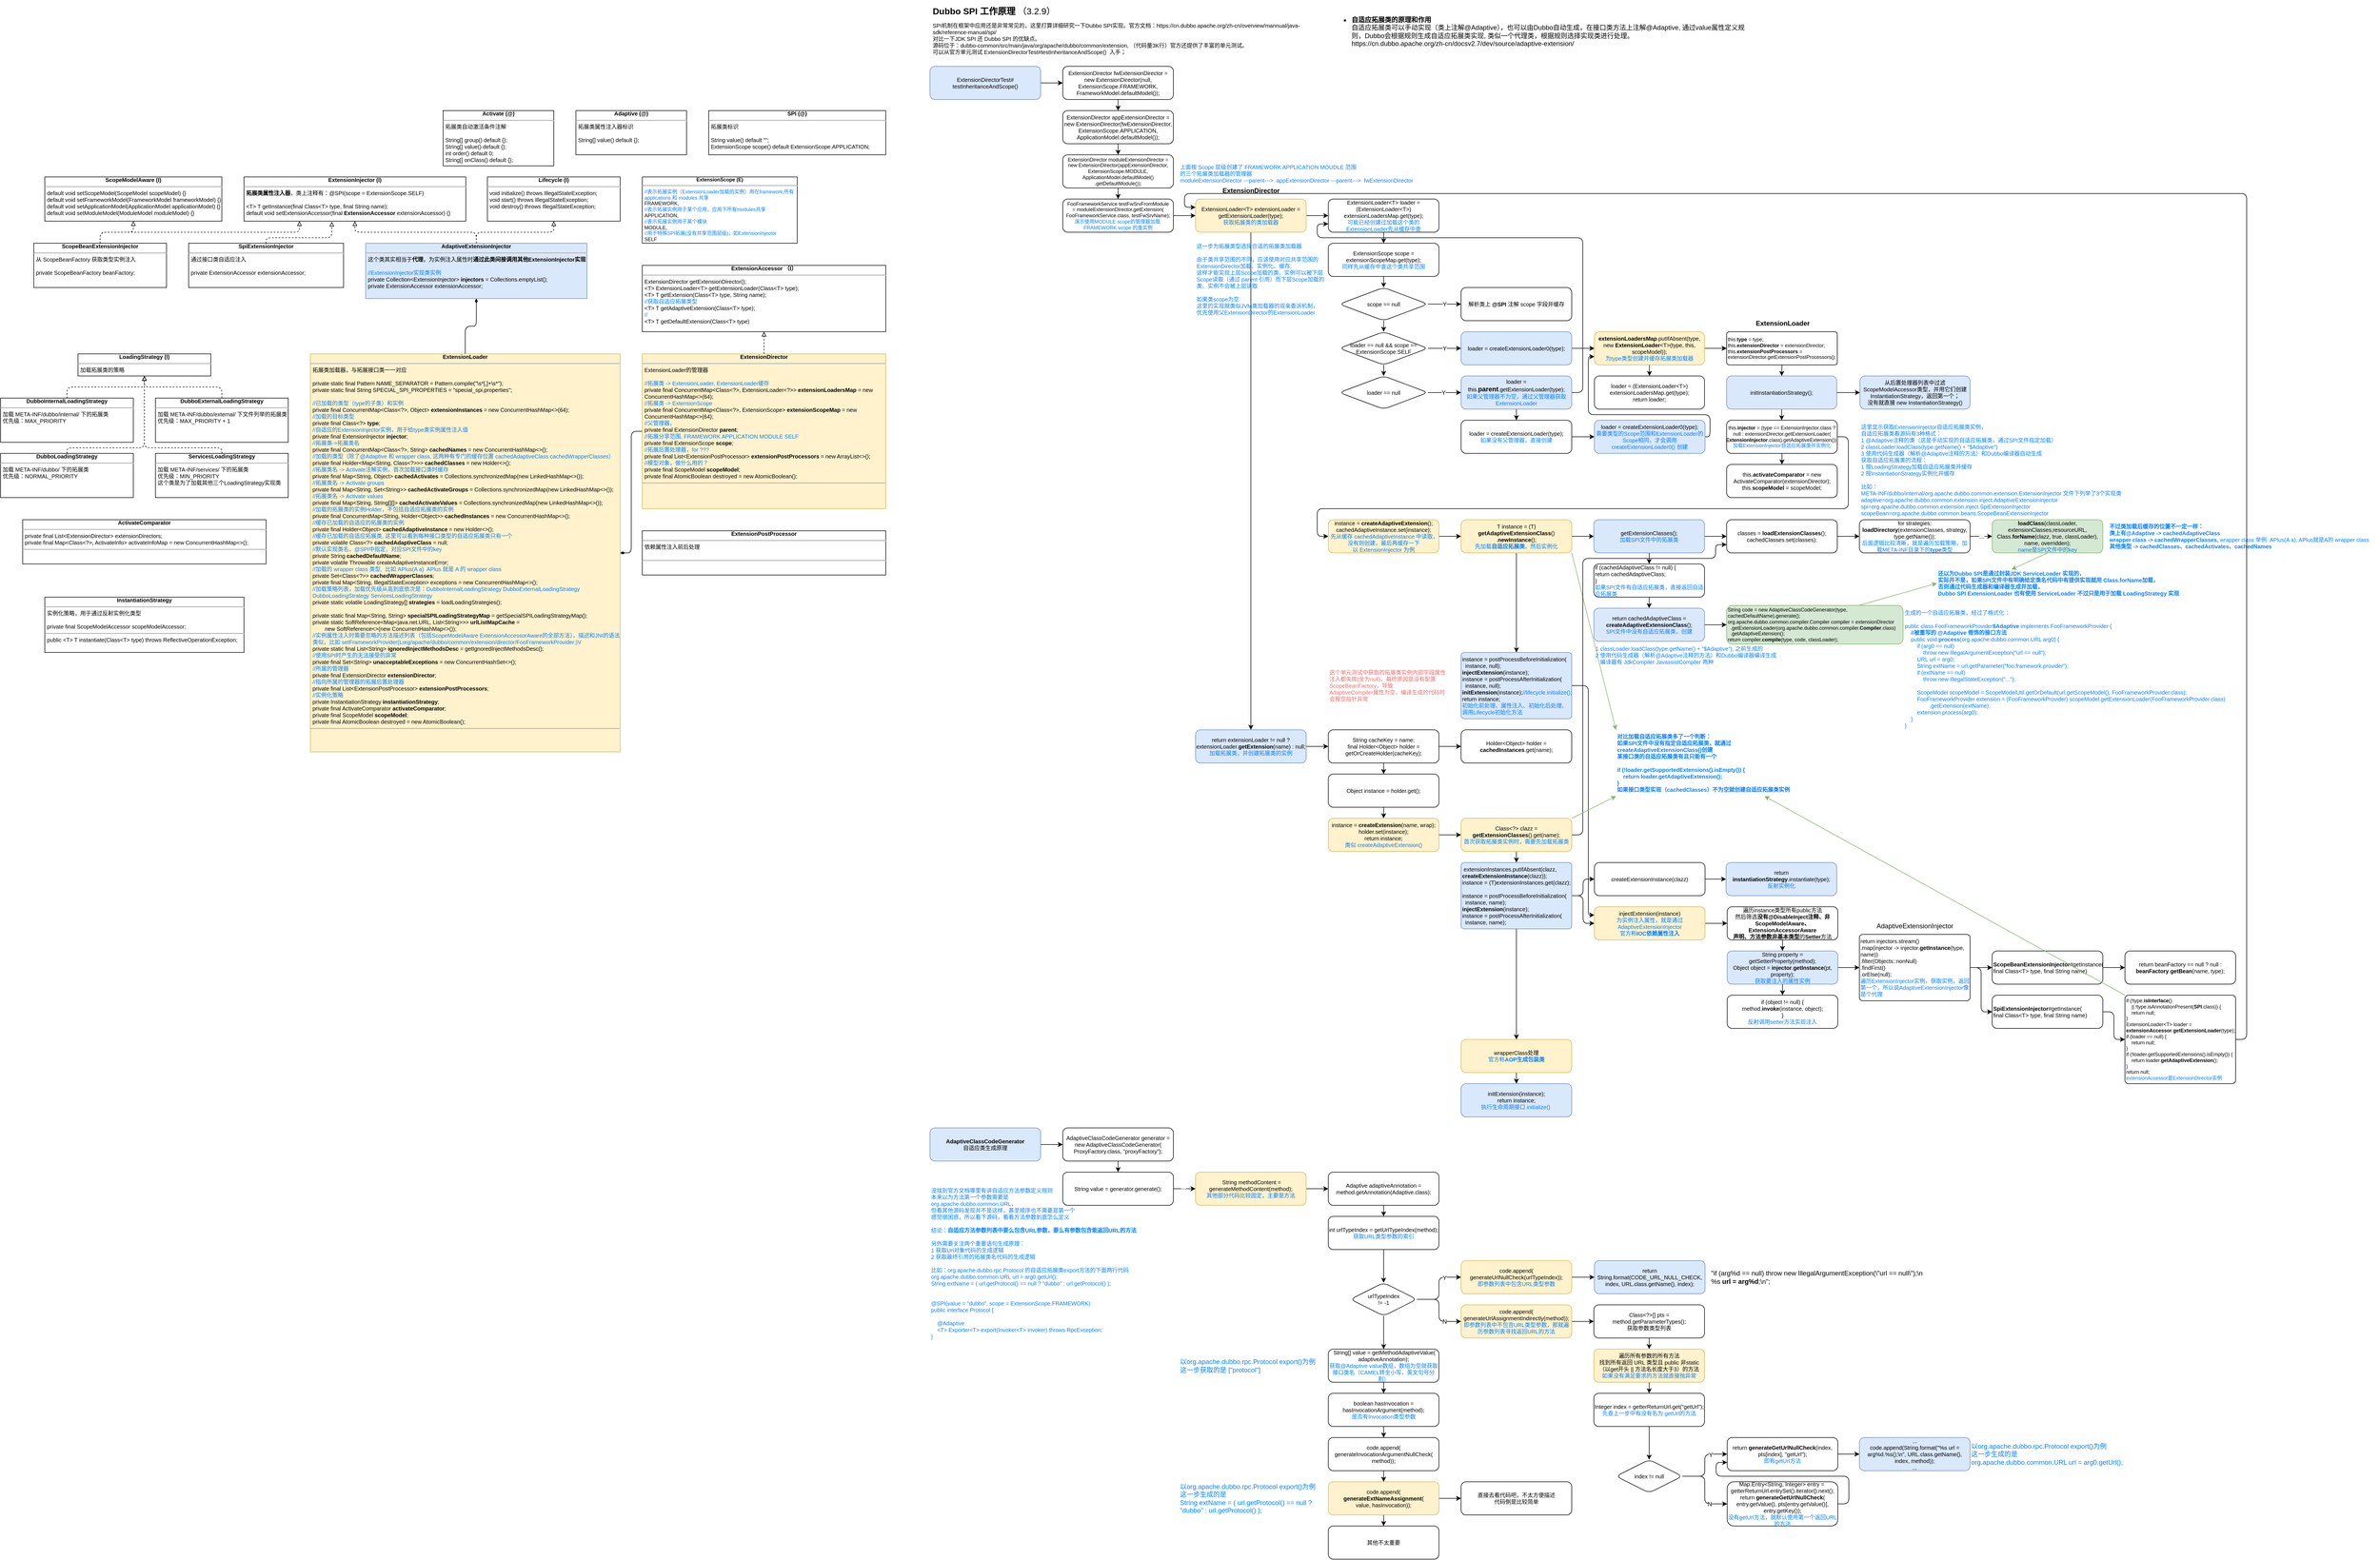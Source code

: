 <mxfile version="21.6.5" type="device">
  <diagram name="Dubbo-SPI-SRC" id="UC6zfxpho-fM6Mz8ni64">
    <mxGraphModel dx="3088" dy="879" grid="1" gridSize="10" guides="1" tooltips="1" connect="1" arrows="1" fold="1" page="1" pageScale="1" pageWidth="827" pageHeight="1169" math="0" shadow="0">
      <root>
        <mxCell id="0" />
        <mxCell id="1" parent="0" />
        <mxCell id="nFbYhWVqmTEnoM216xpz-1" value="&lt;h1 style=&quot;font-size: 16px;&quot;&gt;&lt;font style=&quot;font-size: 16px;&quot;&gt;Dubbo SPI 工作原理 &lt;/font&gt;&lt;font style=&quot;font-size: 16px; font-weight: normal;&quot;&gt;（3.2.9）&lt;/font&gt;&lt;/h1&gt;&lt;p style=&quot;font-size: 10px;&quot;&gt;SPI机制在框架中应用还是非常常见的，这里打算详细研究一下Dubbo SPI实现。官方文档：https://cn.dubbo.apache.org/zh-cn/overview/mannual/java-sdk/reference-manual/spi/&lt;br style=&quot;border-color: var(--border-color); font-size: 12px;&quot;&gt;对比一下JDK SPI 还 Dubbo SPI 的优缺点。&lt;br&gt;源码位于：dubbo-common/src/main/java/org/apache/dubbo/common/extension, （代码量3K行）官方还提供了丰富的单元测试。&lt;br&gt;&lt;span style=&quot;background-color: initial;&quot;&gt;可以从官方单元测试 ExtensionDirectorTest#testInheritanceAndScope()&amp;nbsp; 入手；&lt;br&gt;以 Dubbo SPI 加载 ProxyFactory 为例。&lt;/span&gt;&lt;br&gt;&lt;/p&gt;" style="text;html=1;strokeColor=none;fillColor=none;spacing=5;spacingTop=-20;whiteSpace=wrap;overflow=hidden;rounded=0;" parent="1" vertex="1">
          <mxGeometry x="40" y="10" width="720" height="90" as="geometry" />
        </mxCell>
        <mxCell id="nFbYhWVqmTEnoM216xpz-15" value="" style="edgeStyle=orthogonalEdgeStyle;rounded=1;orthogonalLoop=1;jettySize=auto;html=1;" parent="1" source="nFbYhWVqmTEnoM216xpz-2" target="nFbYhWVqmTEnoM216xpz-14" edge="1">
          <mxGeometry relative="1" as="geometry" />
        </mxCell>
        <mxCell id="nFbYhWVqmTEnoM216xpz-2" value="ExtensionDirectorTest#&lt;br style=&quot;font-size: 10px;&quot;&gt;testInheritanceAndScope()" style="rounded=1;whiteSpace=wrap;html=1;fontSize=10;fillColor=#dae8fc;strokeColor=#6c8ebf;" parent="1" vertex="1">
          <mxGeometry x="40" y="120" width="200" height="60" as="geometry" />
        </mxCell>
        <mxCell id="nFbYhWVqmTEnoM216xpz-3" value="&lt;div style=&quot;text-align: center;&quot;&gt;&lt;b&gt;ExtensionAccessor （I）&lt;/b&gt;&lt;br&gt;&lt;/div&gt;&lt;hr style=&quot;font-size: 10px;&quot;&gt;&lt;p style=&quot;margin: 0px 0px 0px 4px;&quot;&gt;ExtensionDirector getExtensionDirector();&lt;br&gt;&lt;/p&gt;&lt;p style=&quot;margin: 0px 0px 0px 4px;&quot;&gt;&amp;lt;T&amp;gt; ExtensionLoader&amp;lt;T&amp;gt; getExtensionLoader(Class&amp;lt;T&amp;gt; type);&lt;br&gt;&lt;/p&gt;&lt;p style=&quot;margin: 0px 0px 0px 4px;&quot;&gt;&amp;lt;T&amp;gt; T getExtension(Class&amp;lt;T&amp;gt; type, String name);&lt;br&gt;&lt;/p&gt;&lt;p style=&quot;margin: 0px 0px 0px 4px;&quot;&gt;&lt;font color=&quot;#007fff&quot;&gt;//获取自适应拓展类型&lt;/font&gt;&lt;/p&gt;&lt;p style=&quot;margin: 0px 0px 0px 4px;&quot;&gt;&amp;lt;T&amp;gt; T getAdaptiveExtension(Class&amp;lt;T&amp;gt; type);&lt;br&gt;&lt;/p&gt;&lt;p style=&quot;margin: 0px 0px 0px 4px;&quot;&gt;&lt;font color=&quot;#007fff&quot;&gt;//&lt;/font&gt;&lt;/p&gt;&lt;p style=&quot;margin: 0px 0px 0px 4px;&quot;&gt;&amp;lt;T&amp;gt; T getDefaultExtension(Class&amp;lt;T&amp;gt; type)&lt;br&gt;&lt;/p&gt;" style="verticalAlign=top;align=left;overflow=fill;fontSize=10;fontFamily=Helvetica;html=1;whiteSpace=wrap;" parent="1" vertex="1">
          <mxGeometry x="-480" y="480" width="440" height="120" as="geometry" />
        </mxCell>
        <mxCell id="nFbYhWVqmTEnoM216xpz-5" style="edgeStyle=orthogonalEdgeStyle;rounded=1;orthogonalLoop=1;jettySize=auto;html=1;exitX=0.5;exitY=0;exitDx=0;exitDy=0;entryX=0.5;entryY=1;entryDx=0;entryDy=0;endArrow=block;endFill=0;dashed=1;" parent="1" source="nFbYhWVqmTEnoM216xpz-4" target="nFbYhWVqmTEnoM216xpz-3" edge="1">
          <mxGeometry relative="1" as="geometry" />
        </mxCell>
        <mxCell id="nFbYhWVqmTEnoM216xpz-7" style="edgeStyle=orthogonalEdgeStyle;rounded=1;orthogonalLoop=1;jettySize=auto;html=1;exitX=0;exitY=0.5;exitDx=0;exitDy=0;entryX=1;entryY=0.5;entryDx=0;entryDy=0;endArrow=diamondThin;endFill=1;" parent="1" source="nFbYhWVqmTEnoM216xpz-4" target="nFbYhWVqmTEnoM216xpz-6" edge="1">
          <mxGeometry relative="1" as="geometry" />
        </mxCell>
        <mxCell id="nFbYhWVqmTEnoM216xpz-4" value="&lt;div style=&quot;text-align: center;&quot;&gt;&lt;b&gt;ExtensionDirector&lt;/b&gt;&lt;br&gt;&lt;/div&gt;&lt;hr style=&quot;font-size: 10px;&quot;&gt;&lt;p style=&quot;margin: 0px 0px 0px 4px; font-size: 10px;&quot;&gt;&lt;span style=&quot;background-color: initial;&quot;&gt;ExtensionLoader的管理器&lt;/span&gt;&lt;br&gt;&lt;/p&gt;&lt;p style=&quot;margin: 0px 0px 0px 4px;&quot;&gt;&lt;br&gt;&lt;/p&gt;&lt;p style=&quot;margin: 0px 0px 0px 4px;&quot;&gt;&lt;font color=&quot;#007fff&quot;&gt;//拓展类 -&amp;gt; ExtensionLoader, ExtensionLoader缓存&lt;/font&gt;&lt;/p&gt;&lt;p style=&quot;margin: 0px 0px 0px 4px;&quot;&gt;private final ConcurrentMap&amp;lt;Class&amp;lt;?&amp;gt;, ExtensionLoader&amp;lt;?&amp;gt;&amp;gt; &lt;b&gt;extensionLoadersMap&lt;/b&gt; = new ConcurrentHashMap&amp;lt;&amp;gt;(64);&lt;/p&gt;&lt;p style=&quot;margin: 0px 0px 0px 4px;&quot;&gt;&lt;font color=&quot;#007fff&quot;&gt;//拓展类 -&amp;gt; ExtensionScope&lt;/font&gt;&lt;/p&gt;&lt;p style=&quot;margin: 0px 0px 0px 4px;&quot;&gt;private final ConcurrentMap&amp;lt;Class&amp;lt;?&amp;gt;, ExtensionScope&amp;gt; &lt;b&gt;extensionScopeMap&lt;/b&gt; = new ConcurrentHashMap&amp;lt;&amp;gt;(64);&lt;/p&gt;&lt;p style=&quot;margin: 0px 0px 0px 4px;&quot;&gt;&lt;font color=&quot;#007fff&quot;&gt;//父管理器，&lt;/font&gt;&lt;/p&gt;&lt;p style=&quot;margin: 0px 0px 0px 4px;&quot;&gt;private final ExtensionDirector &lt;b&gt;parent&lt;/b&gt;;&lt;/p&gt;&lt;p style=&quot;margin: 0px 0px 0px 4px;&quot;&gt;&lt;font color=&quot;#007fff&quot;&gt;//拓展分享范围, FRAMEWORK APPLICATION MODULE SELF&lt;/font&gt;&lt;/p&gt;&lt;p style=&quot;margin: 0px 0px 0px 4px;&quot;&gt;private final ExtensionScope &lt;b&gt;scope&lt;/b&gt;;&lt;/p&gt;&lt;p style=&quot;margin: 0px 0px 0px 4px;&quot;&gt;&lt;font color=&quot;#007fff&quot;&gt;//拓展后置处理器，for ???&lt;/font&gt;&lt;/p&gt;&lt;p style=&quot;margin: 0px 0px 0px 4px;&quot;&gt;private final List&amp;lt;ExtensionPostProcessor&amp;gt; &lt;b&gt;extensionPostProcessors&lt;/b&gt; = new ArrayList&amp;lt;&amp;gt;();&lt;/p&gt;&lt;p style=&quot;margin: 0px 0px 0px 4px;&quot;&gt;&lt;font color=&quot;#007fff&quot;&gt;//模型对象，做什么用的？&lt;/font&gt;&lt;/p&gt;&lt;p style=&quot;margin: 0px 0px 0px 4px;&quot;&gt;private final ScopeModel &lt;b&gt;scopeModel&lt;/b&gt;;&lt;/p&gt;&lt;p style=&quot;margin: 0px 0px 0px 4px;&quot;&gt;private final AtomicBoolean destroyed = new AtomicBoolean();&lt;/p&gt;&lt;hr style=&quot;font-size: 10px;&quot;&gt;&lt;p style=&quot;margin: 0px 0px 0px 4px; font-size: 10px;&quot;&gt;&lt;br&gt;&lt;/p&gt;" style="verticalAlign=top;align=left;overflow=fill;fontSize=10;fontFamily=Helvetica;html=1;whiteSpace=wrap;fillColor=#fff2cc;strokeColor=#d6b656;" parent="1" vertex="1">
          <mxGeometry x="-480" y="640" width="440" height="280" as="geometry" />
        </mxCell>
        <mxCell id="334U5BKtB8SHjy518kIA-117" style="edgeStyle=orthogonalEdgeStyle;rounded=1;orthogonalLoop=1;jettySize=auto;html=1;exitX=0.5;exitY=0;exitDx=0;exitDy=0;entryX=0.5;entryY=1;entryDx=0;entryDy=0;endArrow=diamondThin;endFill=1;" parent="1" source="nFbYhWVqmTEnoM216xpz-6" target="334U5BKtB8SHjy518kIA-100" edge="1">
          <mxGeometry relative="1" as="geometry" />
        </mxCell>
        <mxCell id="nFbYhWVqmTEnoM216xpz-6" value="&lt;div style=&quot;text-align: center;&quot;&gt;&lt;b&gt;ExtensionLoader&lt;/b&gt;&lt;br&gt;&lt;/div&gt;&lt;hr style=&quot;font-size: 10px;&quot;&gt;&lt;p style=&quot;margin: 0px 0px 0px 4px; font-size: 10px;&quot;&gt;&lt;span style=&quot;background-color: initial;&quot;&gt;拓展类加载器，与拓展接口类一一对应&lt;/span&gt;&lt;br&gt;&lt;/p&gt;&lt;p style=&quot;margin: 0px 0px 0px 4px;&quot;&gt;&lt;span style=&quot;background-color: initial;&quot;&gt;&lt;br&gt;&lt;/span&gt;&lt;/p&gt;&lt;p style=&quot;margin: 0px 0px 0px 4px;&quot;&gt;&lt;span style=&quot;background-color: initial;&quot;&gt;private static final Pattern NAME_SEPARATOR = Pattern.compile(&quot;\\s*[,]+\\s*&quot;);&lt;/span&gt;&lt;br&gt;&lt;/p&gt;&lt;p style=&quot;margin: 0px 0px 0px 4px;&quot;&gt;private static final String SPECIAL_SPI_PROPERTIES = &quot;special_spi.properties&quot;;&lt;/p&gt;&lt;p style=&quot;margin: 0px 0px 0px 4px;&quot;&gt;&lt;br&gt;&lt;/p&gt;&lt;p style=&quot;margin: 0px 0px 0px 4px;&quot;&gt;&lt;font color=&quot;#007fff&quot;&gt;//已加载的类型（type的子类）和实例&lt;/font&gt;&lt;/p&gt;&lt;p style=&quot;margin: 0px 0px 0px 4px;&quot;&gt;private final ConcurrentMap&amp;lt;Class&amp;lt;?&amp;gt;, Object&amp;gt; &lt;b&gt;extensionInstances&lt;/b&gt; = new ConcurrentHashMap&amp;lt;&amp;gt;(64);&lt;/p&gt;&lt;p style=&quot;margin: 0px 0px 0px 4px;&quot;&gt;&lt;font color=&quot;#007fff&quot;&gt;//加载的目标类型&lt;/font&gt;&lt;/p&gt;&lt;p style=&quot;margin: 0px 0px 0px 4px;&quot;&gt;private final Class&amp;lt;?&amp;gt; &lt;b&gt;type&lt;/b&gt;;&lt;/p&gt;&lt;p style=&quot;margin: 0px 0px 0px 4px;&quot;&gt;&lt;font color=&quot;#007fff&quot;&gt;//自适应的ExtensionInjector实例，用于给type类实例属性注入值&lt;/font&gt;&lt;/p&gt;&lt;p style=&quot;margin: 0px 0px 0px 4px;&quot;&gt;private final ExtensionInjector &lt;b&gt;injector&lt;/b&gt;;&lt;/p&gt;&lt;p style=&quot;margin: 0px 0px 0px 4px;&quot;&gt;&lt;font color=&quot;#007fff&quot;&gt;//拓展类-&amp;gt;拓展类名&lt;/font&gt;&lt;/p&gt;&lt;p style=&quot;margin: 0px 0px 0px 4px;&quot;&gt;private final ConcurrentMap&amp;lt;Class&amp;lt;?&amp;gt;, String&amp;gt; &lt;b&gt;cachedNames&lt;/b&gt; = new ConcurrentHashMap&amp;lt;&amp;gt;();&lt;/p&gt;&lt;p style=&quot;margin: 0px 0px 0px 4px;&quot;&gt;&lt;font color=&quot;#007fff&quot;&gt;//加载的类型（除了@Adaptive 和 wrapper class, 这两种有专门的缓存位置 cachedAdaptiveClass cachedWrapperClasses&lt;/font&gt;&lt;font color=&quot;#007fff&quot;&gt;）&lt;/font&gt;&lt;/p&gt;&lt;p style=&quot;margin: 0px 0px 0px 4px;&quot;&gt;private final Holder&amp;lt;Map&amp;lt;String, Class&amp;lt;?&amp;gt;&amp;gt;&amp;gt; &lt;b&gt;cachedClasses&lt;/b&gt; = new Holder&amp;lt;&amp;gt;();&lt;/p&gt;&lt;p style=&quot;margin: 0px 0px 0px 4px;&quot;&gt;&lt;font color=&quot;#007fff&quot;&gt;//拓展类名 -&amp;gt; Activate注解实例，首次加载接口类时缓存&lt;/font&gt;&lt;/p&gt;&lt;p style=&quot;margin: 0px 0px 0px 4px;&quot;&gt;private final Map&amp;lt;String, Object&amp;gt; &lt;b&gt;cachedActivates&lt;/b&gt; = Collections.synchronizedMap(new LinkedHashMap&amp;lt;&amp;gt;());&lt;/p&gt;&lt;p style=&quot;margin: 0px 0px 0px 4px;&quot;&gt;&lt;font color=&quot;#007fff&quot;&gt;//拓展类名 -&amp;gt; Activate groups&lt;/font&gt;&lt;/p&gt;&lt;p style=&quot;margin: 0px 0px 0px 4px;&quot;&gt;private final Map&amp;lt;String, Set&amp;lt;String&amp;gt;&amp;gt; &lt;b&gt;cachedActivateGroups&lt;/b&gt; = Collections.synchronizedMap(new LinkedHashMap&amp;lt;&amp;gt;());&lt;/p&gt;&lt;p style=&quot;margin: 0px 0px 0px 4px;&quot;&gt;&lt;font color=&quot;#007fff&quot;&gt;//拓展类名 -&amp;gt; Activate values&lt;/font&gt;&lt;br&gt;&lt;/p&gt;&lt;p style=&quot;margin: 0px 0px 0px 4px;&quot;&gt;private final Map&amp;lt;String, String[][]&amp;gt; &lt;b&gt;cachedActivateValues&lt;/b&gt; = Collections.synchronizedMap(new LinkedHashMap&amp;lt;&amp;gt;());&lt;/p&gt;&lt;p style=&quot;margin: 0px 0px 0px 4px;&quot;&gt;&lt;font color=&quot;#007fff&quot;&gt;//加载的拓展类的实例Holder，不包括自适应拓展类的实例&lt;/font&gt;&lt;/p&gt;&lt;p style=&quot;margin: 0px 0px 0px 4px;&quot;&gt;private final ConcurrentMap&amp;lt;String, Holder&amp;lt;Object&amp;gt;&amp;gt; &lt;b&gt;cachedInstances&lt;/b&gt; = new ConcurrentHashMap&amp;lt;&amp;gt;();&lt;/p&gt;&lt;p style=&quot;margin: 0px 0px 0px 4px;&quot;&gt;&lt;font color=&quot;#007fff&quot;&gt;//缓存已加载的自适应的拓展类的实例&lt;/font&gt;&lt;/p&gt;&lt;p style=&quot;margin: 0px 0px 0px 4px;&quot;&gt;private final Holder&amp;lt;Object&amp;gt; &lt;b&gt;cachedAdaptiveInstance&lt;/b&gt; = new Holder&amp;lt;&amp;gt;();&lt;/p&gt;&lt;p style=&quot;margin: 0px 0px 0px 4px;&quot;&gt;&lt;font color=&quot;#007fff&quot;&gt;//缓存已加载的自适应拓展类, 这里可以看到每种接口类型的自适应拓展类只有一个&lt;/font&gt;&lt;br&gt;&lt;/p&gt;&lt;p style=&quot;margin: 0px 0px 0px 4px;&quot;&gt;private volatile Class&amp;lt;?&amp;gt; &lt;b&gt;cachedAdaptiveClass&lt;/b&gt; = null;&lt;/p&gt;&lt;p style=&quot;margin: 0px 0px 0px 4px;&quot;&gt;&lt;font color=&quot;#007fff&quot;&gt;//默认实现类名，@SPI中指定，对应SPI文件中的key&lt;/font&gt;&lt;/p&gt;&lt;p style=&quot;margin: 0px 0px 0px 4px;&quot;&gt;private String &lt;b&gt;cachedDefaultName&lt;/b&gt;;&lt;/p&gt;&lt;p style=&quot;margin: 0px 0px 0px 4px;&quot;&gt;private volatile Throwable createAdaptiveInstanceError;&lt;/p&gt;&lt;p style=&quot;margin: 0px 0px 0px 4px;&quot;&gt;&lt;font color=&quot;#007fff&quot;&gt;//加载的 wrapper class 类型,&amp;nbsp; 比如 APlus(A a)&amp;nbsp; APlus 就是 A 的 wrapper class&lt;/font&gt;&lt;/p&gt;&lt;p style=&quot;margin: 0px 0px 0px 4px;&quot;&gt;private Set&amp;lt;Class&amp;lt;?&amp;gt;&amp;gt; &lt;b&gt;cachedWrapperClasses&lt;/b&gt;;&lt;/p&gt;&lt;p style=&quot;margin: 0px 0px 0px 4px;&quot;&gt;private final Map&amp;lt;String, IllegalStateException&amp;gt; exceptions = new ConcurrentHashMap&amp;lt;&amp;gt;();&lt;/p&gt;&lt;p style=&quot;margin: 0px 0px 0px 4px;&quot;&gt;&lt;font color=&quot;#007fff&quot;&gt;//加载策略列表，加载优先级从高到底依次是：DubboInternalLoadingStrategy DubboExternalLoadingStrategy&amp;nbsp;&lt;br&gt;DubboLoadingStrategy ServicesLoadingStrategy&lt;/font&gt;&lt;/p&gt;&lt;p style=&quot;margin: 0px 0px 0px 4px;&quot;&gt;private static volatile LoadingStrategy[] &lt;b&gt;strategies&lt;/b&gt; = loadLoadingStrategies();&lt;/p&gt;&lt;p style=&quot;margin: 0px 0px 0px 4px;&quot;&gt;&lt;br&gt;&lt;/p&gt;&lt;p style=&quot;margin: 0px 0px 0px 4px;&quot;&gt;private static final Map&amp;lt;String, String&amp;gt; &lt;b&gt;specialSPILoadingStrategyMap&lt;/b&gt; = getSpecialSPILoadingStrategyMap();&lt;/p&gt;&lt;p style=&quot;margin: 0px 0px 0px 4px;&quot;&gt;private static SoftReference&amp;lt;Map&amp;lt;java.net.URL, List&amp;lt;String&amp;gt;&amp;gt;&amp;gt; &lt;b&gt;urlListMapCache&lt;/b&gt; =&lt;/p&gt;&lt;p style=&quot;margin: 0px 0px 0px 4px;&quot;&gt;&amp;nbsp; &amp;nbsp; &amp;nbsp; &amp;nbsp; new SoftReference&amp;lt;&amp;gt;(new ConcurrentHashMap&amp;lt;&amp;gt;());&lt;/p&gt;&lt;p style=&quot;margin: 0px 0px 0px 4px;&quot;&gt;&lt;font color=&quot;#007fff&quot;&gt;//实例属性注入时需要忽略的方法描述列表（包括ScopeModelAware ExtensionAccessorAware的全部方法），描述和JNI的语法类似，比如 setFrameworkProvider(Lorg/apache/dubbo/common/extension/director/FooFrameworkProvider;)V&lt;br&gt;&lt;/font&gt;&lt;/p&gt;&lt;p style=&quot;margin: 0px 0px 0px 4px;&quot;&gt;private static final List&amp;lt;String&amp;gt; &lt;b&gt;ignoredInjectMethodsDesc&lt;/b&gt; = getIgnoredInjectMethodsDesc();&lt;/p&gt;&lt;p style=&quot;margin: 0px 0px 0px 4px;&quot;&gt;&lt;font color=&quot;#007fff&quot;&gt;//使用SPI时产生的无法接受的异常&lt;/font&gt;&lt;/p&gt;&lt;p style=&quot;margin: 0px 0px 0px 4px;&quot;&gt;private final Set&amp;lt;String&amp;gt; &lt;b&gt;unacceptableExceptions&lt;/b&gt; = new ConcurrentHashSet&amp;lt;&amp;gt;();&lt;/p&gt;&lt;p style=&quot;margin: 0px 0px 0px 4px;&quot;&gt;&lt;font color=&quot;#007fff&quot;&gt;//所属的管理器&lt;/font&gt;&lt;/p&gt;&lt;p style=&quot;margin: 0px 0px 0px 4px;&quot;&gt;private final ExtensionDirector &lt;b&gt;extensionDirector&lt;/b&gt;;&lt;/p&gt;&lt;p style=&quot;margin: 0px 0px 0px 4px;&quot;&gt;&lt;font color=&quot;#007fff&quot;&gt;//指向所属的管理器的拓展后置处理器&lt;/font&gt;&lt;/p&gt;&lt;p style=&quot;margin: 0px 0px 0px 4px;&quot;&gt;private final List&amp;lt;ExtensionPostProcessor&amp;gt; &lt;b&gt;extensionPostProcessors&lt;/b&gt;;&lt;/p&gt;&lt;p style=&quot;margin: 0px 0px 0px 4px;&quot;&gt;&lt;font color=&quot;#007fff&quot;&gt;//实例化策略&lt;/font&gt;&lt;/p&gt;&lt;p style=&quot;margin: 0px 0px 0px 4px;&quot;&gt;private InstantiationStrategy &lt;b&gt;instantiationStrategy&lt;/b&gt;;&lt;/p&gt;&lt;p style=&quot;margin: 0px 0px 0px 4px;&quot;&gt;private final ActivateComparator &lt;b&gt;activateComparator&lt;/b&gt;;&lt;/p&gt;&lt;p style=&quot;margin: 0px 0px 0px 4px;&quot;&gt;private final ScopeModel &lt;b&gt;scopeModel&lt;/b&gt;;&lt;/p&gt;&lt;p style=&quot;margin: 0px 0px 0px 4px;&quot;&gt;private final AtomicBoolean destroyed = new AtomicBoolean();&lt;/p&gt;&lt;hr style=&quot;font-size: 10px;&quot;&gt;&lt;p style=&quot;margin: 0px 0px 0px 4px; font-size: 10px;&quot;&gt;&lt;br&gt;&lt;/p&gt;" style="verticalAlign=top;align=left;overflow=fill;fontSize=10;fontFamily=Helvetica;html=1;whiteSpace=wrap;fillColor=#fff2cc;strokeColor=#d6b656;" parent="1" vertex="1">
          <mxGeometry x="-1080" y="640" width="560" height="720" as="geometry" />
        </mxCell>
        <mxCell id="nFbYhWVqmTEnoM216xpz-8" value="&lt;div style=&quot;text-align: center; font-size: 9px;&quot;&gt;&lt;b style=&quot;font-size: 9px;&quot;&gt;ExtensionScope (E)&lt;/b&gt;&lt;br style=&quot;font-size: 9px;&quot;&gt;&lt;/div&gt;&lt;hr style=&quot;font-size: 9px;&quot;&gt;&lt;p style=&quot;margin: 0px 0px 0px 4px; font-size: 9px;&quot;&gt;&lt;font color=&quot;#007fff&quot; style=&quot;font-size: 9px;&quot;&gt;//表示拓展实例（ExtensionLoader加载的实例）用在framework,所有applications 和 modules 共享&lt;/font&gt;&lt;/p&gt;&lt;p style=&quot;margin: 0px 0px 0px 4px; font-size: 9px;&quot;&gt;FRAMEWORK,&lt;br style=&quot;font-size: 9px;&quot;&gt;&lt;/p&gt;&lt;p style=&quot;margin: 0px 0px 0px 4px; font-size: 9px;&quot;&gt;&lt;font color=&quot;#007fff&quot; style=&quot;font-size: 9px;&quot;&gt;//表示拓展实例用于某个应用，应用下所有modules共享&lt;/font&gt;&lt;/p&gt;&lt;p style=&quot;margin: 0px 0px 0px 4px; font-size: 9px;&quot;&gt;APPLICATION,&lt;br style=&quot;font-size: 9px;&quot;&gt;&lt;/p&gt;&lt;p style=&quot;margin: 0px 0px 0px 4px; font-size: 9px;&quot;&gt;&lt;font color=&quot;#007fff&quot; style=&quot;font-size: 9px;&quot;&gt;//表示拓展实例用于某个模块&lt;/font&gt;&lt;/p&gt;&lt;p style=&quot;margin: 0px 0px 0px 4px; font-size: 9px;&quot;&gt;MODULE,&lt;br style=&quot;font-size: 9px;&quot;&gt;&lt;/p&gt;&lt;p style=&quot;margin: 0px 0px 0px 4px; font-size: 9px;&quot;&gt;&lt;font color=&quot;#007fff&quot; style=&quot;font-size: 9px;&quot;&gt;//用于特殊SPI拓展(没有共享范围层级)，如ExtensionInjector&lt;/font&gt;&lt;/p&gt;&lt;p style=&quot;margin: 0px 0px 0px 4px; font-size: 9px;&quot;&gt;SELF&lt;/p&gt;" style="verticalAlign=top;align=left;overflow=fill;fontSize=9;fontFamily=Helvetica;html=1;whiteSpace=wrap;" parent="1" vertex="1">
          <mxGeometry x="-480" y="320" width="280" height="120" as="geometry" />
        </mxCell>
        <mxCell id="nFbYhWVqmTEnoM216xpz-9" value="&lt;div style=&quot;text-align: center;&quot;&gt;&lt;b&gt;ExtensionPostProcessor&lt;/b&gt;&lt;br&gt;&lt;/div&gt;&lt;hr style=&quot;font-size: 10px;&quot;&gt;&lt;p style=&quot;margin: 0px 0px 0px 4px; font-size: 10px;&quot;&gt;依赖属性注入前后处理&lt;/p&gt;&lt;p style=&quot;margin: 0px 0px 0px 4px; font-size: 10px;&quot;&gt;&lt;br&gt;&lt;/p&gt;&lt;hr style=&quot;font-size: 10px;&quot;&gt;&lt;p style=&quot;margin: 0px 0px 0px 4px; font-size: 10px;&quot;&gt;&lt;br&gt;&lt;/p&gt;" style="verticalAlign=top;align=left;overflow=fill;fontSize=10;fontFamily=Helvetica;html=1;whiteSpace=wrap;" parent="1" vertex="1">
          <mxGeometry x="-480" y="960" width="440" height="80" as="geometry" />
        </mxCell>
        <mxCell id="nFbYhWVqmTEnoM216xpz-10" value="&lt;div style=&quot;text-align: center;&quot;&gt;&lt;b&gt;ExtensionInjector (I)&lt;/b&gt;&lt;br&gt;&lt;/div&gt;&lt;hr style=&quot;font-size: 10px;&quot;&gt;&lt;p style=&quot;margin: 0px 0px 0px 4px;&quot;&gt;&lt;b&gt;拓展类属性注入器&lt;/b&gt;，类上注释有：@SPI(scope = ExtensionScope.SELF)&lt;br&gt;&lt;/p&gt;&lt;p style=&quot;margin: 0px 0px 0px 4px;&quot;&gt;&lt;br&gt;&lt;/p&gt;&lt;p style=&quot;margin: 0px 0px 0px 4px;&quot;&gt;&amp;lt;T&amp;gt; T getInstance(final Class&amp;lt;T&amp;gt; type, final String name);&lt;br&gt;&lt;/p&gt;&lt;p style=&quot;margin: 0px 0px 0px 4px;&quot;&gt;default void setExtensionAccessor(final &lt;b&gt;ExtensionAccessor&lt;/b&gt; extensionAccessor) {}&lt;br&gt;&lt;/p&gt;" style="verticalAlign=top;align=left;overflow=fill;fontSize=10;fontFamily=Helvetica;html=1;whiteSpace=wrap;" parent="1" vertex="1">
          <mxGeometry x="-1200" y="320" width="401" height="80" as="geometry" />
        </mxCell>
        <mxCell id="nFbYhWVqmTEnoM216xpz-11" value="&lt;div style=&quot;text-align: center;&quot;&gt;&lt;b&gt;LoadingStrategy (I)&lt;/b&gt;&lt;br&gt;&lt;/div&gt;&lt;hr style=&quot;font-size: 10px;&quot;&gt;&lt;p style=&quot;margin: 0px 0px 0px 4px; font-size: 10px;&quot;&gt;&lt;/p&gt;&lt;p style=&quot;margin: 0px 0px 0px 4px; font-size: 10px;&quot;&gt;加载拓展类的策略&lt;/p&gt;&lt;p style=&quot;margin: 0px 0px 0px 4px;&quot;&gt;&lt;br&gt;&lt;/p&gt;" style="verticalAlign=top;align=left;overflow=fill;fontSize=10;fontFamily=Helvetica;html=1;whiteSpace=wrap;" parent="1" vertex="1">
          <mxGeometry x="-1500" y="640" width="240" height="40" as="geometry" />
        </mxCell>
        <mxCell id="nFbYhWVqmTEnoM216xpz-12" value="&lt;div style=&quot;text-align: center;&quot;&gt;&lt;b&gt;InstantiationStrategy&lt;/b&gt;&lt;br&gt;&lt;/div&gt;&lt;hr style=&quot;font-size: 10px;&quot;&gt;&lt;p style=&quot;margin: 0px 0px 0px 4px;&quot;&gt;实例化策略，用于通过反射实例化类型&lt;/p&gt;&lt;p style=&quot;margin: 0px 0px 0px 4px;&quot;&gt;&lt;br&gt;&lt;/p&gt;&lt;p style=&quot;margin: 0px 0px 0px 4px;&quot;&gt;private final ScopeModelAccessor scopeModelAccessor;&lt;br&gt;&lt;/p&gt;&lt;hr style=&quot;font-size: 10px;&quot;&gt;&lt;p style=&quot;margin: 0px 0px 0px 4px;&quot;&gt;public &amp;lt;T&amp;gt; T instantiate(Class&amp;lt;T&amp;gt; type) throws ReflectiveOperationException;&lt;br&gt;&lt;/p&gt;" style="verticalAlign=top;align=left;overflow=fill;fontSize=10;fontFamily=Helvetica;html=1;whiteSpace=wrap;" parent="1" vertex="1">
          <mxGeometry x="-1560" y="1080" width="360" height="100" as="geometry" />
        </mxCell>
        <mxCell id="nFbYhWVqmTEnoM216xpz-13" value="&lt;div style=&quot;text-align: center;&quot;&gt;&lt;b&gt;ActivateComparator&lt;/b&gt;&lt;br&gt;&lt;/div&gt;&lt;hr style=&quot;font-size: 10px;&quot;&gt;&lt;p style=&quot;margin: 0px 0px 0px 4px;&quot;&gt;private final List&amp;lt;ExtensionDirector&amp;gt; extensionDirectors;&lt;/p&gt;&lt;p style=&quot;margin: 0px 0px 0px 4px;&quot;&gt;private final Map&amp;lt;Class&amp;lt;?&amp;gt;, ActivateInfo&amp;gt; activateInfoMap = new ConcurrentHashMap&amp;lt;&amp;gt;();&lt;/p&gt;&lt;hr style=&quot;font-size: 10px;&quot;&gt;&lt;p style=&quot;margin: 0px 0px 0px 4px; font-size: 10px;&quot;&gt;&lt;br&gt;&lt;/p&gt;" style="verticalAlign=top;align=left;overflow=fill;fontSize=10;fontFamily=Helvetica;html=1;whiteSpace=wrap;" parent="1" vertex="1">
          <mxGeometry x="-1600" y="940" width="440" height="80" as="geometry" />
        </mxCell>
        <mxCell id="nFbYhWVqmTEnoM216xpz-18" value="" style="edgeStyle=orthogonalEdgeStyle;rounded=1;orthogonalLoop=1;jettySize=auto;html=1;" parent="1" source="nFbYhWVqmTEnoM216xpz-14" target="nFbYhWVqmTEnoM216xpz-17" edge="1">
          <mxGeometry relative="1" as="geometry" />
        </mxCell>
        <mxCell id="nFbYhWVqmTEnoM216xpz-14" value="&lt;div&gt;ExtensionDirector fwExtensionDirector =&lt;/div&gt;&lt;div&gt;new ExtensionDirector(null, ExtensionScope.FRAMEWORK, FrameworkModel.defaultModel());&lt;/div&gt;" style="rounded=1;whiteSpace=wrap;html=1;fontSize=10;" parent="1" vertex="1">
          <mxGeometry x="280" y="120" width="200" height="60" as="geometry" />
        </mxCell>
        <mxCell id="nFbYhWVqmTEnoM216xpz-20" value="" style="edgeStyle=orthogonalEdgeStyle;rounded=1;orthogonalLoop=1;jettySize=auto;html=1;" parent="1" source="nFbYhWVqmTEnoM216xpz-17" target="nFbYhWVqmTEnoM216xpz-19" edge="1">
          <mxGeometry relative="1" as="geometry" />
        </mxCell>
        <mxCell id="nFbYhWVqmTEnoM216xpz-17" value="&lt;div&gt;ExtensionDirector appExtensionDirector =&lt;/div&gt;&lt;div&gt;new ExtensionDirector(fwExtensionDirector, ExtensionScope.APPLICATION, ApplicationModel.defaultModel());&lt;/div&gt;" style="rounded=1;whiteSpace=wrap;html=1;fontSize=10;" parent="1" vertex="1">
          <mxGeometry x="280" y="200" width="200" height="60" as="geometry" />
        </mxCell>
        <mxCell id="nFbYhWVqmTEnoM216xpz-24" value="" style="edgeStyle=orthogonalEdgeStyle;rounded=1;orthogonalLoop=1;jettySize=auto;html=1;" parent="1" source="nFbYhWVqmTEnoM216xpz-19" target="nFbYhWVqmTEnoM216xpz-23" edge="1">
          <mxGeometry relative="1" as="geometry" />
        </mxCell>
        <mxCell id="nFbYhWVqmTEnoM216xpz-19" value="&lt;div style=&quot;font-size: 9px;&quot;&gt;ExtensionDirector moduleExtensionDirector = new ExtensionDirector(&lt;span style=&quot;background-color: initial; font-size: 9px;&quot;&gt;appExtensionDirector, ExtensionScope.MODULE,&lt;/span&gt;&lt;/div&gt;&lt;div style=&quot;font-size: 9px;&quot;&gt;ApplicationModel.defaultModel()&lt;/div&gt;&lt;div style=&quot;font-size: 9px;&quot;&gt;.getDefaultModule());&lt;/div&gt;" style="rounded=1;whiteSpace=wrap;html=1;fontSize=9;" parent="1" vertex="1">
          <mxGeometry x="280" y="280" width="200" height="60" as="geometry" />
        </mxCell>
        <mxCell id="nFbYhWVqmTEnoM216xpz-26" value="" style="edgeStyle=orthogonalEdgeStyle;rounded=1;orthogonalLoop=1;jettySize=auto;html=1;" parent="1" source="nFbYhWVqmTEnoM216xpz-23" target="nFbYhWVqmTEnoM216xpz-25" edge="1">
          <mxGeometry relative="1" as="geometry" />
        </mxCell>
        <mxCell id="nFbYhWVqmTEnoM216xpz-23" value="&lt;div style=&quot;font-size: 9px;&quot;&gt;FooFrameworkService testFwSrvFromModule =&lt;span style=&quot;background-color: initial; font-size: 9px;&quot;&gt;&amp;nbsp;moduleExtensionDirector.getExtension(&lt;/span&gt;&lt;/div&gt;&lt;div style=&quot;font-size: 9px;&quot;&gt;&lt;span style=&quot;background-color: initial; font-size: 9px;&quot;&gt;FooFrameworkService.class, testFwSrvName);&lt;/span&gt;&lt;/div&gt;&lt;div style=&quot;font-size: 9px;&quot;&gt;&lt;span style=&quot;background-color: initial; font-size: 9px;&quot;&gt;&lt;font color=&quot;#007fff&quot;&gt;演示使用MODULE scope的管理器加载&amp;nbsp;&lt;/font&gt;&lt;/span&gt;&lt;/div&gt;&lt;font color=&quot;#007fff&quot;&gt;FRAMEWORK scope 的类实例&lt;/font&gt;" style="rounded=1;whiteSpace=wrap;html=1;fontSize=9;" parent="1" vertex="1">
          <mxGeometry x="280" y="360" width="200" height="60" as="geometry" />
        </mxCell>
        <mxCell id="nFbYhWVqmTEnoM216xpz-28" value="" style="edgeStyle=orthogonalEdgeStyle;rounded=1;orthogonalLoop=1;jettySize=auto;html=1;" parent="1" source="nFbYhWVqmTEnoM216xpz-25" target="nFbYhWVqmTEnoM216xpz-27" edge="1">
          <mxGeometry relative="1" as="geometry" />
        </mxCell>
        <mxCell id="nFbYhWVqmTEnoM216xpz-30" value="" style="edgeStyle=orthogonalEdgeStyle;rounded=1;orthogonalLoop=1;jettySize=auto;html=1;" parent="1" source="nFbYhWVqmTEnoM216xpz-25" target="nFbYhWVqmTEnoM216xpz-29" edge="1">
          <mxGeometry relative="1" as="geometry" />
        </mxCell>
        <mxCell id="nFbYhWVqmTEnoM216xpz-25" value="ExtensionLoader&amp;lt;T&amp;gt; extensionLoader = getExtensionLoader(type);&lt;br&gt;&lt;font color=&quot;#007fff&quot;&gt;获取拓展类的类加载器&lt;/font&gt;" style="rounded=1;whiteSpace=wrap;html=1;fontSize=10;fillColor=#fff2cc;strokeColor=#d6b656;" parent="1" vertex="1">
          <mxGeometry x="520" y="360" width="200" height="60" as="geometry" />
        </mxCell>
        <mxCell id="334U5BKtB8SHjy518kIA-119" value="" style="edgeStyle=orthogonalEdgeStyle;rounded=1;orthogonalLoop=1;jettySize=auto;html=1;" parent="1" source="nFbYhWVqmTEnoM216xpz-27" target="334U5BKtB8SHjy518kIA-118" edge="1">
          <mxGeometry relative="1" as="geometry" />
        </mxCell>
        <mxCell id="nFbYhWVqmTEnoM216xpz-27" value="return extensionLoader != null ? extensionLoader.&lt;b&gt;getExtension&lt;/b&gt;(name) : null;&lt;br&gt;&lt;font color=&quot;#007fff&quot;&gt;加载拓展类，并创建拓展类的实例&lt;/font&gt;" style="rounded=1;whiteSpace=wrap;html=1;fontSize=10;fillColor=#dae8fc;strokeColor=#6c8ebf;" parent="1" vertex="1">
          <mxGeometry x="520" y="1320" width="200" height="60" as="geometry" />
        </mxCell>
        <mxCell id="334U5BKtB8SHjy518kIA-2" value="" style="edgeStyle=orthogonalEdgeStyle;rounded=1;orthogonalLoop=1;jettySize=auto;html=1;" parent="1" source="nFbYhWVqmTEnoM216xpz-29" target="334U5BKtB8SHjy518kIA-1" edge="1">
          <mxGeometry relative="1" as="geometry" />
        </mxCell>
        <mxCell id="nFbYhWVqmTEnoM216xpz-29" value="ExtensionLoader&amp;lt;T&amp;gt; loader = (ExtensionLoader&amp;lt;T&amp;gt;) extensionLoadersMap.get(type);&lt;br&gt;&lt;font color=&quot;#007fff&quot;&gt;可能已经创建过加载这个类的ExtensionLoader先从缓存中查&lt;/font&gt;" style="rounded=1;whiteSpace=wrap;html=1;fontSize=10;" parent="1" vertex="1">
          <mxGeometry x="760" y="360" width="200" height="60" as="geometry" />
        </mxCell>
        <mxCell id="334U5BKtB8SHjy518kIA-22" style="edgeStyle=orthogonalEdgeStyle;rounded=1;orthogonalLoop=1;jettySize=auto;html=1;exitX=0.5;exitY=1;exitDx=0;exitDy=0;" parent="1" source="334U5BKtB8SHjy518kIA-1" target="334U5BKtB8SHjy518kIA-9" edge="1">
          <mxGeometry relative="1" as="geometry" />
        </mxCell>
        <mxCell id="334U5BKtB8SHjy518kIA-1" value="ExtensionScope scope = extensionScopeMap.get(type);&lt;br&gt;&lt;font color=&quot;#007fff&quot;&gt;同样先从缓存中查这个类共享范围&lt;/font&gt;" style="rounded=1;whiteSpace=wrap;html=1;fontSize=10;" parent="1" vertex="1">
          <mxGeometry x="760" y="440" width="200" height="60" as="geometry" />
        </mxCell>
        <mxCell id="334U5BKtB8SHjy518kIA-3" value="解析类上&amp;nbsp;&lt;b&gt;@SPI&amp;nbsp;&lt;/b&gt;注解 scope 字段并缓存" style="rounded=1;whiteSpace=wrap;html=1;fontSize=10;" parent="1" vertex="1">
          <mxGeometry x="1000" y="520" width="200" height="60" as="geometry" />
        </mxCell>
        <mxCell id="334U5BKtB8SHjy518kIA-28" value="" style="edgeStyle=orthogonalEdgeStyle;rounded=1;orthogonalLoop=1;jettySize=auto;html=1;" parent="1" source="334U5BKtB8SHjy518kIA-5" target="334U5BKtB8SHjy518kIA-27" edge="1">
          <mxGeometry relative="1" as="geometry" />
        </mxCell>
        <mxCell id="334U5BKtB8SHjy518kIA-5" value="loader = createExtensionLoader0(type);" style="rounded=1;whiteSpace=wrap;html=1;fontSize=10;fillColor=#dae8fc;strokeColor=#6c8ebf;" parent="1" vertex="1">
          <mxGeometry x="1000" y="600" width="200" height="60" as="geometry" />
        </mxCell>
        <mxCell id="334U5BKtB8SHjy518kIA-11" value="Y" style="edgeStyle=orthogonalEdgeStyle;rounded=1;orthogonalLoop=1;jettySize=auto;html=1;exitX=1;exitY=0.5;exitDx=0;exitDy=0;" parent="1" source="334U5BKtB8SHjy518kIA-9" target="334U5BKtB8SHjy518kIA-3" edge="1">
          <mxGeometry relative="1" as="geometry" />
        </mxCell>
        <mxCell id="334U5BKtB8SHjy518kIA-13" value="" style="edgeStyle=orthogonalEdgeStyle;rounded=1;orthogonalLoop=1;jettySize=auto;html=1;" parent="1" source="334U5BKtB8SHjy518kIA-9" target="334U5BKtB8SHjy518kIA-12" edge="1">
          <mxGeometry relative="1" as="geometry" />
        </mxCell>
        <mxCell id="334U5BKtB8SHjy518kIA-9" value="scope == null" style="rhombus;whiteSpace=wrap;html=1;rounded=1;fontSize=10;" parent="1" vertex="1">
          <mxGeometry x="780" y="520" width="160" height="60" as="geometry" />
        </mxCell>
        <mxCell id="334U5BKtB8SHjy518kIA-14" value="Y" style="edgeStyle=orthogonalEdgeStyle;rounded=1;orthogonalLoop=1;jettySize=auto;html=1;exitX=1;exitY=0.5;exitDx=0;exitDy=0;" parent="1" source="334U5BKtB8SHjy518kIA-12" target="334U5BKtB8SHjy518kIA-5" edge="1">
          <mxGeometry relative="1" as="geometry" />
        </mxCell>
        <mxCell id="334U5BKtB8SHjy518kIA-18" style="edgeStyle=orthogonalEdgeStyle;rounded=1;orthogonalLoop=1;jettySize=auto;html=1;exitX=0.5;exitY=1;exitDx=0;exitDy=0;" parent="1" source="334U5BKtB8SHjy518kIA-12" target="334U5BKtB8SHjy518kIA-17" edge="1">
          <mxGeometry relative="1" as="geometry" />
        </mxCell>
        <mxCell id="334U5BKtB8SHjy518kIA-12" value="loader == null &amp;amp;&amp;amp; scope == ExtensionScope.SELF" style="rhombus;whiteSpace=wrap;html=1;rounded=1;fontSize=10;" parent="1" vertex="1">
          <mxGeometry x="780" y="600" width="160" height="60" as="geometry" />
        </mxCell>
        <mxCell id="334U5BKtB8SHjy518kIA-21" style="edgeStyle=orthogonalEdgeStyle;rounded=1;orthogonalLoop=1;jettySize=auto;html=1;exitX=1;exitY=0.5;exitDx=0;exitDy=0;entryX=0;entryY=0.75;entryDx=0;entryDy=0;" parent="1" source="334U5BKtB8SHjy518kIA-15" target="nFbYhWVqmTEnoM216xpz-29" edge="1">
          <mxGeometry relative="1" as="geometry">
            <mxPoint x="1310" y="560" as="targetPoint" />
            <Array as="points">
              <mxPoint x="1220" y="710" />
              <mxPoint x="1220" y="430" />
              <mxPoint x="740" y="430" />
              <mxPoint x="740" y="405" />
            </Array>
          </mxGeometry>
        </mxCell>
        <mxCell id="334U5BKtB8SHjy518kIA-24" value="" style="edgeStyle=orthogonalEdgeStyle;rounded=1;orthogonalLoop=1;jettySize=auto;html=1;" parent="1" source="334U5BKtB8SHjy518kIA-15" target="334U5BKtB8SHjy518kIA-23" edge="1">
          <mxGeometry relative="1" as="geometry" />
        </mxCell>
        <mxCell id="334U5BKtB8SHjy518kIA-15" value="loader = this.&lt;b&gt;&lt;font style=&quot;font-size: 12px;&quot;&gt;parent&lt;/font&gt;&lt;/b&gt;.getExtensionLoader(type);&lt;br&gt;&lt;font color=&quot;#007fff&quot;&gt;如果父管理器不为空，通过父管理器获取ExtensionLoader&lt;/font&gt;" style="whiteSpace=wrap;html=1;fontSize=10;rounded=1;fillColor=#dae8fc;strokeColor=#6c8ebf;" parent="1" vertex="1">
          <mxGeometry x="1000" y="680" width="200" height="60" as="geometry" />
        </mxCell>
        <mxCell id="334U5BKtB8SHjy518kIA-19" style="edgeStyle=orthogonalEdgeStyle;rounded=1;orthogonalLoop=1;jettySize=auto;html=1;exitX=1;exitY=0.5;exitDx=0;exitDy=0;" parent="1" source="334U5BKtB8SHjy518kIA-17" target="334U5BKtB8SHjy518kIA-15" edge="1">
          <mxGeometry relative="1" as="geometry" />
        </mxCell>
        <mxCell id="334U5BKtB8SHjy518kIA-20" value="Y" style="edgeLabel;html=1;align=center;verticalAlign=middle;resizable=0;points=[];" parent="334U5BKtB8SHjy518kIA-19" vertex="1" connectable="0">
          <mxGeometry x="-0.067" y="-3" relative="1" as="geometry">
            <mxPoint y="-3" as="offset" />
          </mxGeometry>
        </mxCell>
        <mxCell id="334U5BKtB8SHjy518kIA-17" value="loader == null" style="rhombus;whiteSpace=wrap;html=1;rounded=1;fontSize=10;" parent="1" vertex="1">
          <mxGeometry x="780" y="680" width="160" height="60" as="geometry" />
        </mxCell>
        <mxCell id="334U5BKtB8SHjy518kIA-26" value="" style="edgeStyle=orthogonalEdgeStyle;rounded=1;orthogonalLoop=1;jettySize=auto;html=1;" parent="1" source="334U5BKtB8SHjy518kIA-23" target="334U5BKtB8SHjy518kIA-25" edge="1">
          <mxGeometry relative="1" as="geometry" />
        </mxCell>
        <mxCell id="334U5BKtB8SHjy518kIA-23" value="loader = createExtensionLoader(type);&lt;br&gt;&lt;font color=&quot;#007fff&quot;&gt;如果没有父管理器，直接创建&lt;/font&gt;" style="whiteSpace=wrap;html=1;fontSize=10;rounded=1;" parent="1" vertex="1">
          <mxGeometry x="1000" y="760" width="200" height="60" as="geometry" />
        </mxCell>
        <mxCell id="334U5BKtB8SHjy518kIA-75" style="edgeStyle=orthogonalEdgeStyle;rounded=1;orthogonalLoop=1;jettySize=auto;html=1;exitX=1;exitY=0.5;exitDx=0;exitDy=0;entryX=0;entryY=0.75;entryDx=0;entryDy=0;" parent="1" source="334U5BKtB8SHjy518kIA-25" target="334U5BKtB8SHjy518kIA-27" edge="1">
          <mxGeometry relative="1" as="geometry">
            <Array as="points">
              <mxPoint x="1450" y="790" />
              <mxPoint x="1450" y="750" />
              <mxPoint x="1230" y="750" />
              <mxPoint x="1230" y="645" />
            </Array>
          </mxGeometry>
        </mxCell>
        <mxCell id="334U5BKtB8SHjy518kIA-25" value="loader = createExtensionLoader0(type);&lt;br&gt;&lt;font color=&quot;#007fff&quot;&gt;需要类型的Scope范围和ExtensionLoader的Scope相同，才会调用createExtensionLoader0() 创建&lt;/font&gt;" style="whiteSpace=wrap;html=1;fontSize=10;rounded=1;fillColor=#dae8fc;strokeColor=#6c8ebf;" parent="1" vertex="1">
          <mxGeometry x="1241" y="760" width="200" height="60" as="geometry" />
        </mxCell>
        <mxCell id="334U5BKtB8SHjy518kIA-31" style="edgeStyle=orthogonalEdgeStyle;rounded=1;orthogonalLoop=1;jettySize=auto;html=1;exitX=0.5;exitY=1;exitDx=0;exitDy=0;" parent="1" source="334U5BKtB8SHjy518kIA-27" target="334U5BKtB8SHjy518kIA-30" edge="1">
          <mxGeometry relative="1" as="geometry" />
        </mxCell>
        <mxCell id="334U5BKtB8SHjy518kIA-87" style="edgeStyle=orthogonalEdgeStyle;rounded=1;orthogonalLoop=1;jettySize=auto;html=1;exitX=1;exitY=0.5;exitDx=0;exitDy=0;" parent="1" source="334U5BKtB8SHjy518kIA-27" target="334U5BKtB8SHjy518kIA-34" edge="1">
          <mxGeometry relative="1" as="geometry" />
        </mxCell>
        <mxCell id="334U5BKtB8SHjy518kIA-27" value="&lt;b&gt;extensionLoadersMap&lt;/b&gt;.putIfAbsent(type, &lt;br&gt;new &lt;b&gt;ExtensionLoader&lt;/b&gt;&amp;lt;T&amp;gt;(type, this, scopeModel));&lt;br&gt;&lt;font color=&quot;#007fff&quot;&gt;为type类型创建并缓存拓展类加载器&lt;/font&gt;" style="rounded=1;whiteSpace=wrap;html=1;fontSize=10;align=center;fillColor=#fff2cc;strokeColor=#d6b656;" parent="1" vertex="1">
          <mxGeometry x="1241" y="600" width="199" height="60" as="geometry" />
        </mxCell>
        <mxCell id="334U5BKtB8SHjy518kIA-30" value="&lt;div&gt;loader = (ExtensionLoader&amp;lt;T&amp;gt;) extensionLoadersMap.get(type);&lt;/div&gt;&lt;div&gt;return loader;&lt;/div&gt;" style="rounded=1;whiteSpace=wrap;html=1;fontSize=10;align=center;" parent="1" vertex="1">
          <mxGeometry x="1241" y="680" width="199" height="60" as="geometry" />
        </mxCell>
        <mxCell id="334U5BKtB8SHjy518kIA-45" style="edgeStyle=orthogonalEdgeStyle;rounded=1;orthogonalLoop=1;jettySize=auto;html=1;exitX=0.5;exitY=1;exitDx=0;exitDy=0;entryX=0.5;entryY=0;entryDx=0;entryDy=0;" parent="1" source="334U5BKtB8SHjy518kIA-34" target="334U5BKtB8SHjy518kIA-40" edge="1">
          <mxGeometry relative="1" as="geometry" />
        </mxCell>
        <mxCell id="334U5BKtB8SHjy518kIA-34" value="&lt;div style=&quot;font-size: 9px;&quot;&gt;this.&lt;b&gt;type&lt;/b&gt; = type;&lt;/div&gt;&lt;div style=&quot;font-size: 9px;&quot;&gt;this.&lt;b&gt;extensionDirector&lt;/b&gt; = extensionDirector;&lt;/div&gt;&lt;div style=&quot;font-size: 9px;&quot;&gt;this.&lt;b&gt;extensionPostProcessors&lt;/b&gt; =&amp;nbsp;&lt;/div&gt;&lt;div style=&quot;font-size: 9px;&quot;&gt;extensionDirector.getExtensionPostProcessors();&lt;/div&gt;" style="rounded=1;whiteSpace=wrap;html=1;fontSize=9;align=left;arcSize=8;" parent="1" vertex="1">
          <mxGeometry x="1480" y="600" width="200" height="60" as="geometry" />
        </mxCell>
        <mxCell id="334U5BKtB8SHjy518kIA-38" value="&lt;b&gt;ExtensionLoader&lt;/b&gt;" style="text;html=1;align=center;verticalAlign=middle;resizable=0;points=[];autosize=1;strokeColor=none;fillColor=none;" parent="1" vertex="1">
          <mxGeometry x="1521" y="570" width="120" height="30" as="geometry" />
        </mxCell>
        <mxCell id="334U5BKtB8SHjy518kIA-39" value="&lt;b&gt;ExtensionDirector&lt;/b&gt;" style="text;html=1;align=center;verticalAlign=middle;resizable=0;points=[];autosize=1;strokeColor=none;fillColor=none;" parent="1" vertex="1">
          <mxGeometry x="555" y="330" width="130" height="30" as="geometry" />
        </mxCell>
        <mxCell id="334U5BKtB8SHjy518kIA-42" value="" style="edgeStyle=orthogonalEdgeStyle;rounded=1;orthogonalLoop=1;jettySize=auto;html=1;" parent="1" source="334U5BKtB8SHjy518kIA-40" target="334U5BKtB8SHjy518kIA-41" edge="1">
          <mxGeometry relative="1" as="geometry" />
        </mxCell>
        <mxCell id="334U5BKtB8SHjy518kIA-49" value="" style="edgeStyle=orthogonalEdgeStyle;rounded=1;orthogonalLoop=1;jettySize=auto;html=1;" parent="1" source="334U5BKtB8SHjy518kIA-40" target="334U5BKtB8SHjy518kIA-48" edge="1">
          <mxGeometry relative="1" as="geometry" />
        </mxCell>
        <mxCell id="334U5BKtB8SHjy518kIA-40" value="&lt;div&gt;initInstantiationStrategy();&lt;/div&gt;" style="rounded=1;whiteSpace=wrap;html=1;fontSize=10;align=center;fillColor=#dae8fc;strokeColor=#6c8ebf;" parent="1" vertex="1">
          <mxGeometry x="1480" y="680" width="199" height="60" as="geometry" />
        </mxCell>
        <mxCell id="334U5BKtB8SHjy518kIA-44" value="" style="edgeStyle=orthogonalEdgeStyle;rounded=1;orthogonalLoop=1;jettySize=auto;html=1;" parent="1" source="334U5BKtB8SHjy518kIA-41" target="334U5BKtB8SHjy518kIA-43" edge="1">
          <mxGeometry relative="1" as="geometry" />
        </mxCell>
        <mxCell id="334U5BKtB8SHjy518kIA-66" style="edgeStyle=orthogonalEdgeStyle;rounded=1;orthogonalLoop=1;jettySize=auto;html=1;exitX=1;exitY=0.5;exitDx=0;exitDy=0;entryX=0;entryY=0.5;entryDx=0;entryDy=0;" parent="1" source="334U5BKtB8SHjy518kIA-41" target="334U5BKtB8SHjy518kIA-65" edge="1">
          <mxGeometry relative="1" as="geometry">
            <Array as="points">
              <mxPoint x="1700" y="790" />
              <mxPoint x="1700" y="920" />
              <mxPoint x="740" y="920" />
              <mxPoint x="740" y="970" />
            </Array>
          </mxGeometry>
        </mxCell>
        <mxCell id="334U5BKtB8SHjy518kIA-41" value="&lt;div style=&quot;font-size: 9px;&quot;&gt;this.&lt;b&gt;injector&lt;/b&gt; = (type == ExtensionInjector.class&amp;nbsp;&lt;span style=&quot;background-color: initial; font-size: 9px;&quot;&gt;? null&amp;nbsp;&lt;/span&gt;&lt;span style=&quot;background-color: initial; font-size: 9px;&quot;&gt;: extensionDirector.getExtensionLoader(&lt;/span&gt;&lt;/div&gt;&lt;div style=&quot;font-size: 9px;&quot;&gt;&lt;span style=&quot;background-color: initial; font-size: 9px;&quot;&gt;&lt;b&gt;ExtensionInjector&lt;/b&gt;.class).getAdaptiveExtension());&lt;/span&gt;&lt;/div&gt;&lt;div style=&quot;font-size: 9px;&quot;&gt;&lt;font color=&quot;#007fff&quot;&gt;加载ExtensionInjector自适应拓展类并实例化&lt;/font&gt;&lt;/div&gt;" style="rounded=1;whiteSpace=wrap;html=1;fontSize=9;align=center;" parent="1" vertex="1">
          <mxGeometry x="1480" y="760" width="200" height="60" as="geometry" />
        </mxCell>
        <mxCell id="334U5BKtB8SHjy518kIA-43" value="&lt;div&gt;this.&lt;b&gt;activateComparator&lt;/b&gt; = new ActivateComparator(extensionDirector);&lt;/div&gt;&lt;div&gt;this.&lt;b&gt;scopeModel&lt;/b&gt; = scopeModel;&lt;/div&gt;" style="rounded=1;whiteSpace=wrap;html=1;fontSize=10;align=center;" parent="1" vertex="1">
          <mxGeometry x="1480" y="840" width="200" height="60" as="geometry" />
        </mxCell>
        <mxCell id="334U5BKtB8SHjy518kIA-48" value="从后置处理器列表中过滤ScopeModelAccessor类型，并用它们创建InstantiationStrategy，返回第一个；&lt;br&gt;没有就直接 new InstantiationStrategy()" style="rounded=1;whiteSpace=wrap;html=1;fontSize=10;align=center;fillColor=#dae8fc;strokeColor=#6c8ebf;" parent="1" vertex="1">
          <mxGeometry x="1721" y="680" width="199" height="60" as="geometry" />
        </mxCell>
        <mxCell id="334U5BKtB8SHjy518kIA-50" value="这里显示获取ExtensionInjector自适应拓展类实例，&lt;br style=&quot;font-size: 10px;&quot;&gt;自适应拓展类看源码有3种格式：&lt;br style=&quot;font-size: 10px;&quot;&gt;1 @Adaptive注释的类（这是手动实现的自适应拓展类，通过SPI文件指定加载）&lt;br style=&quot;font-size: 10px;&quot;&gt;2 classLoader.loadClass(type.getName() + &quot;$Adaptive&quot;)&lt;br style=&quot;font-size: 10px;&quot;&gt;3 使用代码生成器（解析@Adaptive注释的方法）和Dubbo编译器自动生成&lt;br&gt;获取自适应拓展类的流程：&lt;br&gt;1 按LoadingStrategy加载自适应拓展类并缓存&lt;br&gt;2 按InstantiationStrategy实例化并缓存&lt;br&gt;&lt;br&gt;比如：&lt;br&gt;META-INF/dubbo/internal/org.apache.dubbo.common.extension.ExtensionInjector 文件下列举了3个实现类&lt;br&gt;&lt;div&gt;adaptive=org.apache.dubbo.common.extension.inject.AdaptiveExtensionInjector&lt;/div&gt;&lt;div&gt;spi=org.apache.dubbo.common.extension.inject.SpiExtensionInjector&lt;/div&gt;&lt;div&gt;scopeBean=org.apache.dubbo.common.beans.ScopeBeanExtensionInjector&lt;/div&gt;&lt;div&gt;&lt;br&gt;&lt;/div&gt;" style="text;html=1;align=left;verticalAlign=top;resizable=0;points=[];autosize=1;strokeColor=none;fillColor=none;fontSize=10;fontColor=#007FFF;" parent="1" vertex="1">
          <mxGeometry x="1721" y="760" width="490" height="190" as="geometry" />
        </mxCell>
        <mxCell id="334U5BKtB8SHjy518kIA-55" value="&lt;ul&gt;&lt;li&gt;&lt;b&gt;自适应拓展类的原理和作用&lt;/b&gt;&lt;br&gt;自适应拓展类可以手动实现（类上注解@Adaptive），也可以由Dubbo自动生成，在接口类方法上注解@Adaptive, 通过value属性定义规则，Dubbo会根据规则生成自适应拓展类实现, 类似一个代理类，根据规则选择实现类进行处理。&lt;br&gt;https://cn.dubbo.apache.org/zh-cn/docsv2.7/dev/source/adaptive-extension/&lt;/li&gt;&lt;/ul&gt;" style="text;html=1;strokeColor=none;fillColor=none;align=left;verticalAlign=top;whiteSpace=wrap;rounded=0;" parent="1" vertex="1">
          <mxGeometry x="760" y="10" width="760" height="110" as="geometry" />
        </mxCell>
        <mxCell id="334U5BKtB8SHjy518kIA-60" style="edgeStyle=orthogonalEdgeStyle;rounded=1;orthogonalLoop=1;jettySize=auto;html=1;exitX=0.5;exitY=0;exitDx=0;exitDy=0;entryX=0.5;entryY=1;entryDx=0;entryDy=0;endArrow=block;endFill=0;dashed=1;" parent="1" source="334U5BKtB8SHjy518kIA-56" target="nFbYhWVqmTEnoM216xpz-11" edge="1">
          <mxGeometry relative="1" as="geometry" />
        </mxCell>
        <mxCell id="334U5BKtB8SHjy518kIA-56" value="&lt;div style=&quot;text-align: center;&quot;&gt;&lt;b&gt;DubboExternalLoadingStrategy&lt;/b&gt;&lt;br&gt;&lt;/div&gt;&lt;hr style=&quot;font-size: 10px;&quot;&gt;&lt;p style=&quot;margin: 0px 0px 0px 4px; font-size: 10px;&quot;&gt;&lt;/p&gt;&lt;p style=&quot;margin: 0px 0px 0px 4px;&quot;&gt;加载 META-INF/dubbo/external/ 下文件列举的拓展类&lt;br&gt;&lt;/p&gt;&lt;p style=&quot;margin: 0px 0px 0px 4px;&quot;&gt;优先级：MAX_PRIORITY + 1&lt;/p&gt;" style="verticalAlign=top;align=left;overflow=fill;fontSize=10;fontFamily=Helvetica;html=1;whiteSpace=wrap;" parent="1" vertex="1">
          <mxGeometry x="-1360" y="720" width="240" height="80" as="geometry" />
        </mxCell>
        <mxCell id="334U5BKtB8SHjy518kIA-61" style="edgeStyle=orthogonalEdgeStyle;rounded=1;orthogonalLoop=1;jettySize=auto;html=1;exitX=0.5;exitY=0;exitDx=0;exitDy=0;endArrow=block;endFill=0;dashed=1;" parent="1" source="334U5BKtB8SHjy518kIA-57" edge="1">
          <mxGeometry relative="1" as="geometry">
            <mxPoint x="-1380" y="680" as="targetPoint" />
          </mxGeometry>
        </mxCell>
        <mxCell id="334U5BKtB8SHjy518kIA-57" value="&lt;div style=&quot;text-align: center;&quot;&gt;&lt;b&gt;DubboInternalLoadingStrategy&lt;/b&gt;&lt;br&gt;&lt;/div&gt;&lt;hr style=&quot;font-size: 10px;&quot;&gt;&lt;p style=&quot;margin: 0px 0px 0px 4px; font-size: 10px;&quot;&gt;&lt;/p&gt;&lt;p style=&quot;margin: 0px 0px 0px 4px;&quot;&gt;加载 META-INF/dubbo/internal/ 下的拓展类&lt;br&gt;&lt;/p&gt;&lt;p style=&quot;margin: 0px 0px 0px 4px;&quot;&gt;优先级：MAX_PRIORITY&lt;br&gt;&lt;/p&gt;" style="verticalAlign=top;align=left;overflow=fill;fontSize=10;fontFamily=Helvetica;html=1;whiteSpace=wrap;" parent="1" vertex="1">
          <mxGeometry x="-1640" y="720" width="240" height="80" as="geometry" />
        </mxCell>
        <mxCell id="334U5BKtB8SHjy518kIA-64" style="edgeStyle=orthogonalEdgeStyle;rounded=1;orthogonalLoop=1;jettySize=auto;html=1;exitX=0.5;exitY=0;exitDx=0;exitDy=0;entryX=0.5;entryY=1;entryDx=0;entryDy=0;endArrow=block;endFill=0;dashed=1;" parent="1" source="334U5BKtB8SHjy518kIA-58" target="nFbYhWVqmTEnoM216xpz-11" edge="1">
          <mxGeometry relative="1" as="geometry">
            <Array as="points">
              <mxPoint x="-1520" y="810" />
              <mxPoint x="-1380" y="810" />
            </Array>
          </mxGeometry>
        </mxCell>
        <mxCell id="334U5BKtB8SHjy518kIA-58" value="&lt;div style=&quot;text-align: center;&quot;&gt;&lt;b&gt;DubboLoadingStrategy&lt;/b&gt;&lt;br&gt;&lt;/div&gt;&lt;hr style=&quot;font-size: 10px;&quot;&gt;&lt;p style=&quot;margin: 0px 0px 0px 4px; font-size: 10px;&quot;&gt;加载&amp;nbsp;META-INF/dubbo/ 下的拓展类&lt;/p&gt;&lt;p style=&quot;margin: 0px 0px 0px 4px;&quot;&gt;优先级：NORMAL_PRIORITY&lt;br&gt;&lt;/p&gt;" style="verticalAlign=top;align=left;overflow=fill;fontSize=10;fontFamily=Helvetica;html=1;whiteSpace=wrap;" parent="1" vertex="1">
          <mxGeometry x="-1640" y="820" width="240" height="80" as="geometry" />
        </mxCell>
        <mxCell id="334U5BKtB8SHjy518kIA-63" style="edgeStyle=orthogonalEdgeStyle;rounded=1;orthogonalLoop=1;jettySize=auto;html=1;exitX=0.5;exitY=0;exitDx=0;exitDy=0;entryX=0.5;entryY=1;entryDx=0;entryDy=0;endArrow=block;endFill=0;dashed=1;" parent="1" source="334U5BKtB8SHjy518kIA-59" target="nFbYhWVqmTEnoM216xpz-11" edge="1">
          <mxGeometry relative="1" as="geometry">
            <Array as="points">
              <mxPoint x="-1240" y="810" />
              <mxPoint x="-1380" y="810" />
            </Array>
          </mxGeometry>
        </mxCell>
        <mxCell id="334U5BKtB8SHjy518kIA-59" value="&lt;div style=&quot;text-align: center;&quot;&gt;&lt;b&gt;ServicesLoadingStrategy&lt;/b&gt;&lt;br&gt;&lt;/div&gt;&lt;hr style=&quot;font-size: 10px;&quot;&gt;&lt;p style=&quot;margin: 0px 0px 0px 4px; font-size: 10px;&quot;&gt;&lt;/p&gt;&lt;p style=&quot;margin: 0px 0px 0px 4px;&quot;&gt;加载 META-INF/services/ 下的拓展类&lt;br&gt;&lt;/p&gt;&lt;p style=&quot;margin: 0px 0px 0px 4px;&quot;&gt;优先级：MIN_PRIORITY&lt;br&gt;&lt;/p&gt;&lt;p style=&quot;margin: 0px 0px 0px 4px;&quot;&gt;这个类是为了加载其他三个LoadingStrategy实现类&lt;/p&gt;" style="verticalAlign=top;align=left;overflow=fill;fontSize=10;fontFamily=Helvetica;html=1;whiteSpace=wrap;" parent="1" vertex="1">
          <mxGeometry x="-1360" y="820" width="240" height="80" as="geometry" />
        </mxCell>
        <mxCell id="334U5BKtB8SHjy518kIA-68" value="" style="edgeStyle=orthogonalEdgeStyle;rounded=1;orthogonalLoop=1;jettySize=auto;html=1;" parent="1" source="334U5BKtB8SHjy518kIA-65" target="334U5BKtB8SHjy518kIA-67" edge="1">
          <mxGeometry relative="1" as="geometry" />
        </mxCell>
        <mxCell id="334U5BKtB8SHjy518kIA-65" value="instance = &lt;b&gt;createAdaptiveExtension&lt;/b&gt;();&lt;br&gt;cachedAdaptiveInstance.set(instance);&lt;br&gt;&lt;font color=&quot;#007fff&quot;&gt;&amp;nbsp;先从缓存 cachedAdaptiveInstance 中读取，没有则创建，最后再缓存一下&lt;br&gt;以 ExtensionInjector 为例&lt;br&gt;&lt;/font&gt;" style="rounded=1;whiteSpace=wrap;html=1;fontSize=10;fillColor=#fff2cc;strokeColor=#d6b656;" parent="1" vertex="1">
          <mxGeometry x="760" y="940" width="200" height="60" as="geometry" />
        </mxCell>
        <mxCell id="334U5BKtB8SHjy518kIA-70" value="" style="edgeStyle=orthogonalEdgeStyle;rounded=1;orthogonalLoop=1;jettySize=auto;html=1;" parent="1" source="334U5BKtB8SHjy518kIA-67" target="334U5BKtB8SHjy518kIA-69" edge="1">
          <mxGeometry relative="1" as="geometry" />
        </mxCell>
        <mxCell id="334U5BKtB8SHjy518kIA-72" value="" style="edgeStyle=orthogonalEdgeStyle;rounded=1;orthogonalLoop=1;jettySize=auto;html=1;" parent="1" source="334U5BKtB8SHjy518kIA-67" target="334U5BKtB8SHjy518kIA-71" edge="1">
          <mxGeometry relative="1" as="geometry" />
        </mxCell>
        <mxCell id="FCzHFgoopw6_MdKlwMNN-25" style="rounded=1;orthogonalLoop=1;jettySize=auto;html=1;exitX=1;exitY=1;exitDx=0;exitDy=0;entryX=0;entryY=0;entryDx=0;entryDy=0;fillColor=#d5e8d4;strokeColor=#82b366;" parent="1" source="334U5BKtB8SHjy518kIA-67" target="FCzHFgoopw6_MdKlwMNN-24" edge="1">
          <mxGeometry relative="1" as="geometry" />
        </mxCell>
        <mxCell id="334U5BKtB8SHjy518kIA-67" value="T instance = (T) &lt;b&gt;getAdaptiveExtensionClass&lt;/b&gt;()&lt;br&gt;.&lt;b&gt;newInstance&lt;/b&gt;();&lt;br&gt;&lt;font color=&quot;#007fff&quot;&gt;先加载&lt;b&gt;自适应拓展类&lt;/b&gt;，然后实例化&lt;/font&gt;" style="rounded=1;whiteSpace=wrap;html=1;fontSize=10;fillColor=#fff2cc;strokeColor=#d6b656;" parent="1" vertex="1">
          <mxGeometry x="1000" y="940" width="200" height="60" as="geometry" />
        </mxCell>
        <mxCell id="FCzHFgoopw6_MdKlwMNN-29" style="edgeStyle=orthogonalEdgeStyle;rounded=1;orthogonalLoop=1;jettySize=auto;html=1;exitX=1;exitY=0.5;exitDx=0;exitDy=0;entryX=0;entryY=0.25;entryDx=0;entryDy=0;" parent="1" source="334U5BKtB8SHjy518kIA-69" target="334U5BKtB8SHjy518kIA-146" edge="1">
          <mxGeometry relative="1" as="geometry">
            <Array as="points">
              <mxPoint x="1230" y="1240" />
              <mxPoint x="1230" y="1655" />
            </Array>
          </mxGeometry>
        </mxCell>
        <mxCell id="334U5BKtB8SHjy518kIA-69" value="&lt;div&gt;instance = postProcessBeforeInitialization(&lt;/div&gt;&lt;div&gt;&amp;nbsp; instance, null);&lt;/div&gt;&lt;div&gt;&lt;b&gt;injectExtension&lt;/b&gt;(instance);&lt;/div&gt;&lt;div&gt;instance = postProcessAfterInitialization(&lt;/div&gt;&lt;div&gt;&amp;nbsp; instance, null);&lt;/div&gt;&lt;div&gt;&lt;b&gt;initExtension&lt;/b&gt;(instance);&lt;font color=&quot;#007fff&quot;&gt;//lifecycle.initialize();&lt;/font&gt;&lt;/div&gt;&lt;div&gt;return instance;&lt;/div&gt;&lt;div&gt;&lt;font color=&quot;#007fff&quot;&gt;初始化前处理、属性注入、初始化后处理、调用Lifecycle初始化方法&lt;/font&gt;&lt;/div&gt;" style="rounded=1;whiteSpace=wrap;html=1;fontSize=10;align=left;arcSize=5;fillColor=#dae8fc;strokeColor=#6c8ebf;" parent="1" vertex="1">
          <mxGeometry x="1000" y="1180" width="200" height="120" as="geometry" />
        </mxCell>
        <mxCell id="334U5BKtB8SHjy518kIA-89" value="" style="edgeStyle=orthogonalEdgeStyle;rounded=1;orthogonalLoop=1;jettySize=auto;html=1;" parent="1" source="334U5BKtB8SHjy518kIA-71" target="334U5BKtB8SHjy518kIA-88" edge="1">
          <mxGeometry relative="1" as="geometry" />
        </mxCell>
        <mxCell id="334U5BKtB8SHjy518kIA-111" value="" style="edgeStyle=orthogonalEdgeStyle;rounded=1;orthogonalLoop=1;jettySize=auto;html=1;" parent="1" source="334U5BKtB8SHjy518kIA-71" target="334U5BKtB8SHjy518kIA-110" edge="1">
          <mxGeometry relative="1" as="geometry" />
        </mxCell>
        <mxCell id="334U5BKtB8SHjy518kIA-71" value="getExtensionClasses();&lt;br&gt;&lt;font color=&quot;#007fff&quot;&gt;加载SPI文件中的拓展类&lt;/font&gt;" style="rounded=1;whiteSpace=wrap;html=1;fontSize=10;fillColor=#dae8fc;strokeColor=#6c8ebf;" parent="1" vertex="1">
          <mxGeometry x="1240" y="940" width="200" height="60" as="geometry" />
        </mxCell>
        <mxCell id="334U5BKtB8SHjy518kIA-73" value="&lt;font color=&quot;#007fff&quot; style=&quot;&quot;&gt;上面按 Scope 层级创建了 FRAMEWORK APPLICATION MOUDLE 范围&lt;br style=&quot;font-size: 10px;&quot;&gt;的三个拓展类加载器的管理器&lt;br&gt;moduleExtensionDirector ---parent---&amp;gt;&amp;nbsp; appExtensionDirector ---parent---&amp;gt;&amp;nbsp; fwExtensionDirector&amp;nbsp;&lt;br&gt;&lt;/font&gt;" style="text;html=1;align=left;verticalAlign=top;resizable=0;points=[];autosize=1;strokeColor=none;fillColor=none;fontSize=10;" parent="1" vertex="1">
          <mxGeometry x="490" y="290" width="450" height="50" as="geometry" />
        </mxCell>
        <mxCell id="334U5BKtB8SHjy518kIA-74" value="&lt;font color=&quot;#007fff&quot;&gt;这一步为拓展类型选择合适的拓展类加载器&lt;br&gt;&lt;br&gt;由于类共享范围的不同，应该使用对应共享范围的&lt;br&gt;ExtensionDirector加载、实例化、缓存;&lt;br&gt;这样才能实现上层Scope加载的类、实例可以被下层&lt;br&gt;Scope读取（通过 parent 引用）而下层Scope加载的&lt;br&gt;类、实例不会被上层读取&lt;br&gt;&lt;br&gt;如果类scope为空&lt;br&gt;这里的实现就类似JVM类加载器的双亲委派机制，&lt;br&gt;优先使用父ExtensionDirector的ExtensionLoader&lt;/font&gt;" style="text;html=1;align=left;verticalAlign=middle;resizable=0;points=[];autosize=1;strokeColor=none;fillColor=none;fontSize=10;" parent="1" vertex="1">
          <mxGeometry x="520" y="430" width="250" height="150" as="geometry" />
        </mxCell>
        <mxCell id="334U5BKtB8SHjy518kIA-92" style="edgeStyle=orthogonalEdgeStyle;rounded=1;orthogonalLoop=1;jettySize=auto;html=1;exitX=1;exitY=0.5;exitDx=0;exitDy=0;" parent="1" source="334U5BKtB8SHjy518kIA-88" target="334U5BKtB8SHjy518kIA-91" edge="1">
          <mxGeometry relative="1" as="geometry" />
        </mxCell>
        <mxCell id="334U5BKtB8SHjy518kIA-88" value="classes = &lt;b&gt;loadExtensionClasses&lt;/b&gt;();&lt;br&gt;cachedClasses.set(classes);" style="rounded=1;whiteSpace=wrap;html=1;fontSize=10;" parent="1" vertex="1">
          <mxGeometry x="1480" y="940" width="200" height="60" as="geometry" />
        </mxCell>
        <mxCell id="334U5BKtB8SHjy518kIA-94" value="" style="edgeStyle=orthogonalEdgeStyle;rounded=1;orthogonalLoop=1;jettySize=auto;html=1;" parent="1" source="334U5BKtB8SHjy518kIA-91" target="334U5BKtB8SHjy518kIA-93" edge="1">
          <mxGeometry relative="1" as="geometry" />
        </mxCell>
        <mxCell id="334U5BKtB8SHjy518kIA-95" value="..." style="edgeLabel;html=1;align=center;verticalAlign=middle;resizable=0;points=[];" parent="334U5BKtB8SHjy518kIA-94" vertex="1" connectable="0">
          <mxGeometry x="-0.333" y="-3" relative="1" as="geometry">
            <mxPoint x="7" y="-3" as="offset" />
          </mxGeometry>
        </mxCell>
        <mxCell id="334U5BKtB8SHjy518kIA-91" value="for strategies:&lt;br&gt;&lt;b&gt;loadDirectory&lt;/b&gt;(extensionClasses, strategy, type.getName());&lt;br&gt;&lt;font color=&quot;#007fff&quot;&gt;后面逻辑比较清晰，就是遍历加载策略，加载META-INF目录下的&lt;b&gt;type&lt;/b&gt;类型&lt;/font&gt;" style="rounded=1;whiteSpace=wrap;html=1;fontSize=10;" parent="1" vertex="1">
          <mxGeometry x="1720" y="940" width="200" height="60" as="geometry" />
        </mxCell>
        <mxCell id="FCzHFgoopw6_MdKlwMNN-22" style="rounded=1;orthogonalLoop=1;jettySize=auto;html=1;exitX=0.5;exitY=1;exitDx=0;exitDy=0;fillColor=#d5e8d4;strokeColor=#82b366;entryX=0.25;entryY=0;entryDx=0;entryDy=0;" parent="1" source="334U5BKtB8SHjy518kIA-93" target="FCzHFgoopw6_MdKlwMNN-21" edge="1">
          <mxGeometry relative="1" as="geometry" />
        </mxCell>
        <mxCell id="334U5BKtB8SHjy518kIA-93" value="&lt;div&gt;&lt;b&gt;loadClass&lt;/b&gt;(classLoader,&lt;/div&gt;&lt;div&gt;extensionClasses,resourceURL,&lt;/div&gt;&lt;div&gt;Class.&lt;b&gt;forName&lt;/b&gt;(clazz, true, classLoader),&lt;/div&gt;&lt;div&gt;name, overridden);&lt;/div&gt;&lt;div&gt;&lt;font color=&quot;#007fff&quot;&gt;name是SPI文件中的key&lt;/font&gt;&lt;/div&gt;" style="rounded=1;whiteSpace=wrap;html=1;fontSize=10;fillColor=#d5e8d4;strokeColor=#82b366;" parent="1" vertex="1">
          <mxGeometry x="1960" y="940" width="200" height="60" as="geometry" />
        </mxCell>
        <mxCell id="334U5BKtB8SHjy518kIA-99" value="&lt;font color=&quot;#007fff&quot; style=&quot;&quot;&gt;&lt;b style=&quot;font-size: 10px;&quot;&gt;不过类加载后缓存的位置不一定一样：&lt;br style=&quot;font-size: 10px;&quot;&gt;类上有@Adaptive -&amp;gt;&amp;nbsp;cachedAdaptiveClass&lt;br style=&quot;font-size: 10px;&quot;&gt;wrapper class -&amp;gt;&amp;nbsp;cachedWrapperClasses, &lt;/b&gt;wrapper class 举例: APlus(A a), APlus就是A的 wrapper class&lt;br style=&quot;font-size: 10px;&quot;&gt;&lt;b style=&quot;font-size: 10px;&quot;&gt;其他类型 -&amp;gt; cachedClasses、&lt;/b&gt;&lt;b&gt;cachedActivates、&lt;/b&gt;&lt;/font&gt;&lt;font color=&quot;#007fff&quot;&gt;&lt;b&gt;cachedNames&lt;/b&gt;&lt;/font&gt;" style="text;html=1;align=left;verticalAlign=middle;resizable=0;points=[];autosize=1;strokeColor=none;fillColor=none;fontSize=10;" parent="1" vertex="1">
          <mxGeometry x="2170" y="940" width="490" height="60" as="geometry" />
        </mxCell>
        <mxCell id="334U5BKtB8SHjy518kIA-103" style="edgeStyle=orthogonalEdgeStyle;rounded=1;orthogonalLoop=1;jettySize=auto;html=1;exitX=0.5;exitY=0;exitDx=0;exitDy=0;entryX=0.5;entryY=1;entryDx=0;entryDy=0;dashed=1;endArrow=block;endFill=0;" parent="1" source="334U5BKtB8SHjy518kIA-100" target="nFbYhWVqmTEnoM216xpz-10" edge="1">
          <mxGeometry relative="1" as="geometry" />
        </mxCell>
        <mxCell id="334U5BKtB8SHjy518kIA-107" style="edgeStyle=orthogonalEdgeStyle;rounded=1;orthogonalLoop=1;jettySize=auto;html=1;exitX=0.5;exitY=0;exitDx=0;exitDy=0;entryX=0.5;entryY=1;entryDx=0;entryDy=0;dashed=1;endArrow=block;endFill=0;" parent="1" source="334U5BKtB8SHjy518kIA-100" target="334U5BKtB8SHjy518kIA-106" edge="1">
          <mxGeometry relative="1" as="geometry" />
        </mxCell>
        <mxCell id="334U5BKtB8SHjy518kIA-100" value="&lt;div style=&quot;text-align: center;&quot;&gt;&lt;b&gt;AdaptiveExtensionInjector&lt;/b&gt;&lt;br&gt;&lt;/div&gt;&lt;hr style=&quot;font-size: 10px;&quot;&gt;&lt;p style=&quot;margin: 0px 0px 0px 4px;&quot;&gt;&lt;span style=&quot;background-color: initial;&quot;&gt;这个类其实相当于&lt;b&gt;代理&lt;/b&gt;，为实例注入属性时&lt;b&gt;通过此类间接调用其他ExtensionInjector实现&lt;/b&gt;&lt;/span&gt;&lt;/p&gt;&lt;p style=&quot;margin: 0px 0px 0px 4px;&quot;&gt;&lt;span style=&quot;background-color: initial;&quot;&gt;&lt;font color=&quot;#007fff&quot;&gt;&lt;br&gt;&lt;/font&gt;&lt;/span&gt;&lt;/p&gt;&lt;p style=&quot;margin: 0px 0px 0px 4px;&quot;&gt;&lt;span style=&quot;background-color: initial;&quot;&gt;&lt;font color=&quot;#007fff&quot;&gt;//ExtensionInjector实现类实例&lt;/font&gt;&lt;/span&gt;&lt;br&gt;&lt;/p&gt;&lt;p style=&quot;margin: 0px 0px 0px 4px;&quot;&gt;private Collection&amp;lt;ExtensionInjector&amp;gt; &lt;b&gt;injectors&lt;/b&gt; = Collections.emptyList();&lt;/p&gt;&lt;p style=&quot;margin: 0px 0px 0px 4px;&quot;&gt;private ExtensionAccessor extensionAccessor;&lt;/p&gt;" style="verticalAlign=top;align=left;overflow=fill;fontSize=10;fontFamily=Helvetica;html=1;whiteSpace=wrap;fillColor=#dae8fc;strokeColor=#6c8ebf;" parent="1" vertex="1">
          <mxGeometry x="-980" y="440" width="400" height="100" as="geometry" />
        </mxCell>
        <mxCell id="334U5BKtB8SHjy518kIA-104" style="edgeStyle=orthogonalEdgeStyle;rounded=1;orthogonalLoop=1;jettySize=auto;html=1;exitX=0.5;exitY=0;exitDx=0;exitDy=0;dashed=1;endArrow=block;endFill=0;" parent="1" source="334U5BKtB8SHjy518kIA-101" target="334U5BKtB8SHjy518kIA-102" edge="1">
          <mxGeometry relative="1" as="geometry" />
        </mxCell>
        <mxCell id="334U5BKtB8SHjy518kIA-105" style="edgeStyle=orthogonalEdgeStyle;rounded=1;orthogonalLoop=1;jettySize=auto;html=1;exitX=0.5;exitY=0;exitDx=0;exitDy=0;entryX=0.25;entryY=1;entryDx=0;entryDy=0;dashed=1;endArrow=block;endFill=0;" parent="1" source="334U5BKtB8SHjy518kIA-101" target="nFbYhWVqmTEnoM216xpz-10" edge="1">
          <mxGeometry relative="1" as="geometry" />
        </mxCell>
        <mxCell id="334U5BKtB8SHjy518kIA-101" value="&lt;div style=&quot;text-align: center;&quot;&gt;&lt;b&gt;ScopeBeanExtensionInjector&lt;/b&gt;&lt;br&gt;&lt;/div&gt;&lt;hr style=&quot;font-size: 10px;&quot;&gt;&lt;p style=&quot;margin: 0px 0px 0px 4px;&quot;&gt;从 ScopeBeanFactory 获取类型实例注入&lt;/p&gt;&lt;p style=&quot;margin: 0px 0px 0px 4px;&quot;&gt;&lt;br&gt;&lt;/p&gt;&lt;p style=&quot;margin: 0px 0px 0px 4px;&quot;&gt;private ScopeBeanFactory beanFactory;&lt;br&gt;&lt;/p&gt;" style="verticalAlign=top;align=left;overflow=fill;fontSize=10;fontFamily=Helvetica;html=1;whiteSpace=wrap;" parent="1" vertex="1">
          <mxGeometry x="-1580" y="440" width="240" height="80" as="geometry" />
        </mxCell>
        <mxCell id="334U5BKtB8SHjy518kIA-102" value="&lt;div style=&quot;text-align: center;&quot;&gt;&lt;b&gt;ScopeModelAware&lt;/b&gt;&lt;b style=&quot;background-color: initial;&quot;&gt;&amp;nbsp;(I)&lt;/b&gt;&lt;/div&gt;&lt;hr style=&quot;font-size: 10px;&quot;&gt;&lt;p style=&quot;margin: 0px 0px 0px 4px;&quot;&gt;default void setScopeModel(ScopeModel scopeModel) {}&lt;br&gt;&lt;/p&gt;&lt;p style=&quot;margin: 0px 0px 0px 4px;&quot;&gt;&lt;span style=&quot;background-color: initial;&quot;&gt;default void setFrameworkModel(FrameworkModel frameworkModel) {}&lt;/span&gt;&lt;br&gt;&lt;/p&gt;&lt;p style=&quot;margin: 0px 0px 0px 4px;&quot;&gt;&lt;span style=&quot;background-color: initial;&quot;&gt;default void setApplicationModel(ApplicationModel applicationModel) {}&lt;br&gt;&lt;/span&gt;&lt;/p&gt;&lt;p style=&quot;margin: 0px 0px 0px 4px;&quot;&gt;&lt;span style=&quot;background-color: initial;&quot;&gt;default void setModuleModel(ModuleModel moduleModel) {}&lt;br&gt;&lt;/span&gt;&lt;/p&gt;" style="verticalAlign=top;align=left;overflow=fill;fontSize=10;fontFamily=Helvetica;html=1;whiteSpace=wrap;" parent="1" vertex="1">
          <mxGeometry x="-1560" y="320" width="320" height="80" as="geometry" />
        </mxCell>
        <mxCell id="334U5BKtB8SHjy518kIA-106" value="&lt;div style=&quot;text-align: center;&quot;&gt;&lt;b&gt;Lifecycle&lt;/b&gt;&lt;b style=&quot;background-color: initial;&quot;&gt;&amp;nbsp;(I)&lt;/b&gt;&lt;/div&gt;&lt;hr style=&quot;font-size: 10px;&quot;&gt;&lt;p style=&quot;margin: 0px 0px 0px 4px;&quot;&gt;void initialize() throws IllegalStateException;&lt;br&gt;&lt;/p&gt;&lt;p style=&quot;margin: 0px 0px 0px 4px;&quot;&gt;void start() throws IllegalStateException;&lt;br&gt;&lt;/p&gt;&lt;p style=&quot;margin: 0px 0px 0px 4px;&quot;&gt;void destroy() throws IllegalStateException;&lt;br&gt;&lt;/p&gt;" style="verticalAlign=top;align=left;overflow=fill;fontSize=10;fontFamily=Helvetica;html=1;whiteSpace=wrap;" parent="1" vertex="1">
          <mxGeometry x="-760" y="320" width="240" height="80" as="geometry" />
        </mxCell>
        <mxCell id="334U5BKtB8SHjy518kIA-109" style="edgeStyle=orthogonalEdgeStyle;rounded=1;orthogonalLoop=1;jettySize=auto;html=1;exitX=0.5;exitY=0;exitDx=0;exitDy=0;dashed=1;endArrow=block;endFill=0;entryX=0.396;entryY=1.014;entryDx=0;entryDy=0;entryPerimeter=0;" parent="1" source="334U5BKtB8SHjy518kIA-108" target="nFbYhWVqmTEnoM216xpz-10" edge="1">
          <mxGeometry relative="1" as="geometry">
            <mxPoint x="-1100" y="400" as="targetPoint" />
            <Array as="points">
              <mxPoint x="-1160" y="430" />
              <mxPoint x="-1041" y="430" />
            </Array>
          </mxGeometry>
        </mxCell>
        <mxCell id="334U5BKtB8SHjy518kIA-108" value="&lt;div style=&quot;text-align: center;&quot;&gt;&lt;b&gt;SpiExtensionInjector&lt;/b&gt;&lt;br&gt;&lt;/div&gt;&lt;hr style=&quot;font-size: 10px;&quot;&gt;&lt;p style=&quot;margin: 0px 0px 0px 4px;&quot;&gt;通过接口类自适应注入&lt;/p&gt;&lt;p style=&quot;margin: 0px 0px 0px 4px;&quot;&gt;&lt;br&gt;&lt;/p&gt;&lt;p style=&quot;margin: 0px 0px 0px 4px;&quot;&gt;private ExtensionAccessor extensionAccessor;&lt;br&gt;&lt;/p&gt;" style="verticalAlign=top;align=left;overflow=fill;fontSize=10;fontFamily=Helvetica;html=1;whiteSpace=wrap;" parent="1" vertex="1">
          <mxGeometry x="-1300" y="440" width="280" height="80" as="geometry" />
        </mxCell>
        <mxCell id="334U5BKtB8SHjy518kIA-113" value="" style="edgeStyle=orthogonalEdgeStyle;rounded=1;orthogonalLoop=1;jettySize=auto;html=1;" parent="1" source="334U5BKtB8SHjy518kIA-110" target="334U5BKtB8SHjy518kIA-112" edge="1">
          <mxGeometry relative="1" as="geometry" />
        </mxCell>
        <mxCell id="334U5BKtB8SHjy518kIA-110" value="&lt;div&gt;if (cachedAdaptiveClass != null) {&lt;/div&gt;&lt;div&gt;return cachedAdaptiveClass;&lt;/div&gt;&lt;div&gt;}&lt;/div&gt;&lt;div&gt;&lt;font color=&quot;#007fff&quot;&gt;如果SPI文件有自适应拓展类，直接返回自适应拓展类&lt;/font&gt;&lt;/div&gt;" style="rounded=1;whiteSpace=wrap;html=1;fontSize=10;align=left;" parent="1" vertex="1">
          <mxGeometry x="1240" y="1020" width="200" height="60" as="geometry" />
        </mxCell>
        <mxCell id="FCzHFgoopw6_MdKlwMNN-23" style="rounded=1;orthogonalLoop=1;jettySize=auto;html=1;exitX=0.75;exitY=0;exitDx=0;exitDy=0;fillColor=#d5e8d4;strokeColor=#82b366;entryX=0;entryY=0.5;entryDx=0;entryDy=0;" parent="1" source="FCzHFgoopw6_MdKlwMNN-31" target="FCzHFgoopw6_MdKlwMNN-21" edge="1">
          <mxGeometry relative="1" as="geometry" />
        </mxCell>
        <mxCell id="FCzHFgoopw6_MdKlwMNN-32" value="" style="edgeStyle=orthogonalEdgeStyle;rounded=1;orthogonalLoop=1;jettySize=auto;html=1;" parent="1" source="334U5BKtB8SHjy518kIA-112" target="FCzHFgoopw6_MdKlwMNN-31" edge="1">
          <mxGeometry relative="1" as="geometry" />
        </mxCell>
        <mxCell id="334U5BKtB8SHjy518kIA-112" value="return cachedAdaptiveClass = &lt;b&gt;createAdaptiveExtensionClass&lt;/b&gt;();&lt;br&gt;&lt;font color=&quot;#007fff&quot;&gt;SPI文件中没有自适应拓展类，创建&lt;/font&gt;" style="rounded=1;whiteSpace=wrap;html=1;fontSize=10;align=center;fillColor=#dae8fc;strokeColor=#6c8ebf;" parent="1" vertex="1">
          <mxGeometry x="1240" y="1100" width="200" height="60" as="geometry" />
        </mxCell>
        <mxCell id="334U5BKtB8SHjy518kIA-116" value="&lt;div style=&quot;font-size: 10px;&quot;&gt;&lt;font color=&quot;#007fff&quot; style=&quot;font-size: 10px;&quot;&gt;1 classLoader.loadClass(type.getName() + &quot;$Adaptive&quot;), 之前生成的&lt;/font&gt;&lt;/div&gt;&lt;div style=&quot;font-size: 10px;&quot;&gt;&lt;font color=&quot;#007fff&quot; style=&quot;font-size: 10px;&quot;&gt;2 使用代码生成器（解析@Adaptive注释的方法）和Dubbo编译器编译生成&lt;/font&gt;&lt;/div&gt;&lt;div style=&quot;font-size: 10px;&quot;&gt;&lt;font color=&quot;#007fff&quot; style=&quot;font-size: 10px;&quot;&gt;&amp;nbsp; &amp;nbsp;编译器有 JdkCompiler JavassistCompiler 两种&lt;/font&gt;&lt;/div&gt;" style="text;html=1;align=left;verticalAlign=middle;resizable=0;points=[];autosize=1;strokeColor=none;fillColor=none;fontSize=10;" parent="1" vertex="1">
          <mxGeometry x="1241" y="1160" width="350" height="50" as="geometry" />
        </mxCell>
        <mxCell id="334U5BKtB8SHjy518kIA-121" value="" style="edgeStyle=orthogonalEdgeStyle;rounded=1;orthogonalLoop=1;jettySize=auto;html=1;" parent="1" source="334U5BKtB8SHjy518kIA-118" target="334U5BKtB8SHjy518kIA-120" edge="1">
          <mxGeometry relative="1" as="geometry" />
        </mxCell>
        <mxCell id="334U5BKtB8SHjy518kIA-123" value="" style="edgeStyle=orthogonalEdgeStyle;rounded=1;orthogonalLoop=1;jettySize=auto;html=1;" parent="1" source="334U5BKtB8SHjy518kIA-118" target="334U5BKtB8SHjy518kIA-122" edge="1">
          <mxGeometry relative="1" as="geometry" />
        </mxCell>
        <mxCell id="334U5BKtB8SHjy518kIA-118" value="&lt;div&gt;String cacheKey = name;&lt;/div&gt;final Holder&amp;lt;Object&amp;gt; holder = getOrCreateHolder(cacheKey);" style="rounded=1;whiteSpace=wrap;html=1;fontSize=10;" parent="1" vertex="1">
          <mxGeometry x="760" y="1320" width="200" height="60" as="geometry" />
        </mxCell>
        <mxCell id="334U5BKtB8SHjy518kIA-125" value="" style="edgeStyle=orthogonalEdgeStyle;rounded=1;orthogonalLoop=1;jettySize=auto;html=1;" parent="1" source="334U5BKtB8SHjy518kIA-120" target="334U5BKtB8SHjy518kIA-124" edge="1">
          <mxGeometry relative="1" as="geometry" />
        </mxCell>
        <mxCell id="334U5BKtB8SHjy518kIA-120" value="Object instance = holder.get();" style="rounded=1;whiteSpace=wrap;html=1;fontSize=10;" parent="1" vertex="1">
          <mxGeometry x="760" y="1400" width="200" height="60" as="geometry" />
        </mxCell>
        <mxCell id="334U5BKtB8SHjy518kIA-122" value="Holder&amp;lt;Object&amp;gt; holder = &lt;b&gt;cachedInstances&lt;/b&gt;.get(name);&lt;div&gt;&lt;/div&gt;" style="rounded=1;whiteSpace=wrap;html=1;fontSize=10;" parent="1" vertex="1">
          <mxGeometry x="1000" y="1320" width="200" height="60" as="geometry" />
        </mxCell>
        <mxCell id="334U5BKtB8SHjy518kIA-127" value="" style="edgeStyle=orthogonalEdgeStyle;rounded=1;orthogonalLoop=1;jettySize=auto;html=1;" parent="1" source="334U5BKtB8SHjy518kIA-124" target="334U5BKtB8SHjy518kIA-126" edge="1">
          <mxGeometry relative="1" as="geometry" />
        </mxCell>
        <mxCell id="334U5BKtB8SHjy518kIA-124" value="&lt;div&gt;instance = &lt;b&gt;createExtension&lt;/b&gt;(name, wrap);&lt;/div&gt;&lt;div&gt;holder.set(instance);&lt;/div&gt;&lt;div&gt;return instance;&lt;/div&gt;&lt;div&gt;&lt;font color=&quot;#007fff&quot;&gt;类似&amp;nbsp;createAdaptiveExtension()&lt;/font&gt;&lt;/div&gt;" style="rounded=1;whiteSpace=wrap;html=1;fontSize=10;fillColor=#fff2cc;strokeColor=#d6b656;" parent="1" vertex="1">
          <mxGeometry x="760" y="1480" width="200" height="60" as="geometry" />
        </mxCell>
        <mxCell id="334U5BKtB8SHjy518kIA-129" value="" style="edgeStyle=orthogonalEdgeStyle;rounded=1;orthogonalLoop=1;jettySize=auto;html=1;" parent="1" source="334U5BKtB8SHjy518kIA-126" target="334U5BKtB8SHjy518kIA-128" edge="1">
          <mxGeometry relative="1" as="geometry" />
        </mxCell>
        <mxCell id="334U5BKtB8SHjy518kIA-134" value="" style="edgeStyle=orthogonalEdgeStyle;rounded=1;orthogonalLoop=1;jettySize=auto;html=1;entryX=0;entryY=0.75;entryDx=0;entryDy=0;" parent="1" source="334U5BKtB8SHjy518kIA-126" target="334U5BKtB8SHjy518kIA-88" edge="1">
          <mxGeometry relative="1" as="geometry">
            <mxPoint x="1240" y="1510" as="targetPoint" />
            <Array as="points">
              <mxPoint x="1220" y="1510" />
              <mxPoint x="1220" y="1010" />
              <mxPoint x="1460" y="1010" />
              <mxPoint x="1460" y="985" />
            </Array>
          </mxGeometry>
        </mxCell>
        <mxCell id="FCzHFgoopw6_MdKlwMNN-26" style="rounded=1;orthogonalLoop=1;jettySize=auto;html=1;exitX=1;exitY=0;exitDx=0;exitDy=0;entryX=0;entryY=1;entryDx=0;entryDy=0;fillColor=#d5e8d4;strokeColor=#82b366;" parent="1" source="334U5BKtB8SHjy518kIA-126" target="FCzHFgoopw6_MdKlwMNN-24" edge="1">
          <mxGeometry relative="1" as="geometry" />
        </mxCell>
        <mxCell id="334U5BKtB8SHjy518kIA-126" value="Class&amp;lt;?&amp;gt; clazz = &lt;b&gt;getExtensionClasses&lt;/b&gt;().get(name);&lt;br&gt;&lt;font color=&quot;#007fff&quot;&gt;首次获取拓展类实例时，需要先加载拓展类&lt;/font&gt;" style="rounded=1;whiteSpace=wrap;html=1;fontSize=10;fillColor=#fff2cc;strokeColor=#d6b656;" parent="1" vertex="1">
          <mxGeometry x="1000" y="1480" width="200" height="60" as="geometry" />
        </mxCell>
        <mxCell id="334U5BKtB8SHjy518kIA-138" style="edgeStyle=orthogonalEdgeStyle;rounded=1;orthogonalLoop=1;jettySize=auto;html=1;exitX=0.5;exitY=1;exitDx=0;exitDy=0;" parent="1" source="334U5BKtB8SHjy518kIA-128" target="334U5BKtB8SHjy518kIA-137" edge="1">
          <mxGeometry relative="1" as="geometry" />
        </mxCell>
        <mxCell id="334U5BKtB8SHjy518kIA-142" value="" style="edgeStyle=orthogonalEdgeStyle;rounded=1;orthogonalLoop=1;jettySize=auto;html=1;" parent="1" source="334U5BKtB8SHjy518kIA-128" target="334U5BKtB8SHjy518kIA-143" edge="1">
          <mxGeometry relative="1" as="geometry">
            <mxPoint x="1280" y="1620" as="targetPoint" />
          </mxGeometry>
        </mxCell>
        <mxCell id="334U5BKtB8SHjy518kIA-147" style="edgeStyle=orthogonalEdgeStyle;rounded=1;orthogonalLoop=1;jettySize=auto;html=1;exitX=1;exitY=0.5;exitDx=0;exitDy=0;entryX=0;entryY=0.5;entryDx=0;entryDy=0;" parent="1" source="334U5BKtB8SHjy518kIA-128" target="334U5BKtB8SHjy518kIA-146" edge="1">
          <mxGeometry relative="1" as="geometry" />
        </mxCell>
        <mxCell id="334U5BKtB8SHjy518kIA-128" value="&amp;nbsp;extensionInstances.putIfAbsent(clazz, &lt;b&gt;createExtensionInstance&lt;/b&gt;(clazz));&lt;br&gt;&lt;div&gt;instance = (T)extensionInstances.get(clazz);&lt;/div&gt;&lt;div&gt;&lt;br&gt;&lt;/div&gt;&lt;div&gt;instance = postProcessBeforeInitialization(&lt;br&gt;&amp;nbsp; instance, name);&lt;/div&gt;&lt;div&gt;&lt;b&gt;injectExtension&lt;/b&gt;(instance);&lt;/div&gt;&lt;div&gt;instance = postProcessAfterInitialization(&lt;br&gt;&amp;nbsp; instance, name);&lt;/div&gt;" style="rounded=1;whiteSpace=wrap;html=1;fontSize=10;align=left;arcSize=5;fillColor=#dae8fc;strokeColor=#6c8ebf;" parent="1" vertex="1">
          <mxGeometry x="1000" y="1560" width="200" height="120" as="geometry" />
        </mxCell>
        <mxCell id="334U5BKtB8SHjy518kIA-130" value="&lt;div style=&quot;text-align: center;&quot;&gt;&lt;b&gt;SPI&lt;/b&gt;&lt;b style=&quot;background-color: initial;&quot;&gt;&amp;nbsp;(@)&lt;/b&gt;&lt;/div&gt;&lt;hr style=&quot;font-size: 10px;&quot;&gt;&lt;p style=&quot;margin: 0px 0px 0px 4px;&quot;&gt;拓展类标识&lt;/p&gt;&lt;p style=&quot;margin: 0px 0px 0px 4px;&quot;&gt;&lt;br&gt;&lt;/p&gt;&lt;p style=&quot;margin: 0px 0px 0px 4px;&quot;&gt;String value() default &quot;&quot;;&lt;br&gt;&lt;/p&gt;&lt;p style=&quot;margin: 0px 0px 0px 4px;&quot;&gt;ExtensionScope scope() default ExtensionScope.APPLICATION;&lt;br&gt;&lt;/p&gt;" style="verticalAlign=top;align=left;overflow=fill;fontSize=10;fontFamily=Helvetica;html=1;whiteSpace=wrap;" parent="1" vertex="1">
          <mxGeometry x="-360" y="200" width="320" height="80" as="geometry" />
        </mxCell>
        <mxCell id="334U5BKtB8SHjy518kIA-131" value="&lt;div style=&quot;text-align: center;&quot;&gt;&lt;b&gt;Adaptive&lt;/b&gt;&lt;b style=&quot;background-color: initial;&quot;&gt;&amp;nbsp;(@)&lt;/b&gt;&lt;/div&gt;&lt;hr style=&quot;font-size: 10px;&quot;&gt;&lt;p style=&quot;margin: 0px 0px 0px 4px;&quot;&gt;拓展类属性注入器标识&lt;/p&gt;&lt;p style=&quot;margin: 0px 0px 0px 4px;&quot;&gt;&lt;br&gt;&lt;/p&gt;&lt;p style=&quot;margin: 0px 0px 0px 4px;&quot;&gt;String[] value() default {};&lt;br&gt;&lt;/p&gt;" style="verticalAlign=top;align=left;overflow=fill;fontSize=10;fontFamily=Helvetica;html=1;whiteSpace=wrap;" parent="1" vertex="1">
          <mxGeometry x="-600" y="200" width="200" height="80" as="geometry" />
        </mxCell>
        <mxCell id="334U5BKtB8SHjy518kIA-132" value="&lt;div style=&quot;text-align: center;&quot;&gt;&lt;b&gt;Activate&lt;/b&gt;&lt;b style=&quot;background-color: initial;&quot;&gt;&amp;nbsp;(@)&lt;/b&gt;&lt;/div&gt;&lt;hr style=&quot;font-size: 10px;&quot;&gt;&lt;p style=&quot;margin: 0px 0px 0px 4px;&quot;&gt;拓展类自动激活条件注解&lt;/p&gt;&lt;p style=&quot;margin: 0px 0px 0px 4px;&quot;&gt;&lt;br&gt;&lt;/p&gt;&lt;p style=&quot;margin: 0px 0px 0px 4px;&quot;&gt;String[] group() default {};&lt;br&gt;&lt;/p&gt;&lt;p style=&quot;margin: 0px 0px 0px 4px;&quot;&gt;String[] value() default {};&lt;br&gt;&lt;/p&gt;&lt;p style=&quot;margin: 0px 0px 0px 4px;&quot;&gt;int order() default 0;&lt;br&gt;&lt;/p&gt;&lt;p style=&quot;margin: 0px 0px 0px 4px;&quot;&gt;String[] onClass() default {};&lt;br&gt;&lt;/p&gt;" style="verticalAlign=top;align=left;overflow=fill;fontSize=10;fontFamily=Helvetica;html=1;whiteSpace=wrap;" parent="1" vertex="1">
          <mxGeometry x="-840" y="200" width="200" height="100" as="geometry" />
        </mxCell>
        <mxCell id="334U5BKtB8SHjy518kIA-140" value="" style="edgeStyle=orthogonalEdgeStyle;rounded=1;orthogonalLoop=1;jettySize=auto;html=1;" parent="1" source="334U5BKtB8SHjy518kIA-137" target="334U5BKtB8SHjy518kIA-139" edge="1">
          <mxGeometry relative="1" as="geometry" />
        </mxCell>
        <mxCell id="334U5BKtB8SHjy518kIA-137" value="wrapperClass处理&lt;br&gt;&lt;font color=&quot;#007fff&quot;&gt;官方称&lt;b&gt;AOP生成包装类&lt;/b&gt;&lt;/font&gt;" style="rounded=1;whiteSpace=wrap;html=1;fontSize=10;fillColor=#fff2cc;strokeColor=#d6b656;" parent="1" vertex="1">
          <mxGeometry x="1000" y="1880" width="200" height="60" as="geometry" />
        </mxCell>
        <mxCell id="334U5BKtB8SHjy518kIA-139" value="&lt;div&gt;initExtension(instance);&lt;/div&gt;&lt;div&gt;return instance;&lt;/div&gt;&lt;div&gt;&lt;font color=&quot;#007fff&quot;&gt;执行生命周期接口 initialize()&amp;nbsp;&lt;/font&gt;&lt;/div&gt;" style="rounded=1;whiteSpace=wrap;html=1;fontSize=10;fillColor=#dae8fc;strokeColor=#6c8ebf;" parent="1" vertex="1">
          <mxGeometry x="1000" y="1960" width="200" height="60" as="geometry" />
        </mxCell>
        <mxCell id="334U5BKtB8SHjy518kIA-145" value="" style="edgeStyle=orthogonalEdgeStyle;rounded=1;orthogonalLoop=1;jettySize=auto;html=1;" parent="1" source="334U5BKtB8SHjy518kIA-143" target="334U5BKtB8SHjy518kIA-144" edge="1">
          <mxGeometry relative="1" as="geometry" />
        </mxCell>
        <mxCell id="334U5BKtB8SHjy518kIA-143" value="createExtensionInstance(clazz)" style="rounded=1;whiteSpace=wrap;html=1;fontSize=10;" parent="1" vertex="1">
          <mxGeometry x="1241" y="1560" width="200" height="60" as="geometry" />
        </mxCell>
        <mxCell id="334U5BKtB8SHjy518kIA-144" value="return &lt;b&gt;instantiationStrategy&lt;/b&gt;.instantiate(type);&lt;br&gt;&lt;font color=&quot;#007fff&quot;&gt;反射实例化&lt;/font&gt;" style="rounded=1;whiteSpace=wrap;html=1;fontSize=10;fillColor=#dae8fc;strokeColor=#6c8ebf;" parent="1" vertex="1">
          <mxGeometry x="1479" y="1560" width="200" height="60" as="geometry" />
        </mxCell>
        <mxCell id="334U5BKtB8SHjy518kIA-149" value="" style="edgeStyle=orthogonalEdgeStyle;rounded=1;orthogonalLoop=1;jettySize=auto;html=1;" parent="1" source="334U5BKtB8SHjy518kIA-146" target="334U5BKtB8SHjy518kIA-148" edge="1">
          <mxGeometry relative="1" as="geometry" />
        </mxCell>
        <mxCell id="334U5BKtB8SHjy518kIA-146" value="&lt;div&gt;injectExtension(instance)&lt;/div&gt;&lt;div&gt;&lt;font color=&quot;#007fff&quot;&gt;为实例注入属性，就是通过AdaptiveExtensionInjector&lt;/font&gt;&lt;/div&gt;&lt;div&gt;&lt;font color=&quot;#007fff&quot;&gt;官方称&lt;b&gt;IOC依赖属性注入&lt;/b&gt;&lt;/font&gt;&lt;/div&gt;" style="rounded=1;whiteSpace=wrap;html=1;fontSize=10;fillColor=#fff2cc;strokeColor=#d6b656;" parent="1" vertex="1">
          <mxGeometry x="1241" y="1640" width="200" height="60" as="geometry" />
        </mxCell>
        <mxCell id="FCzHFgoopw6_MdKlwMNN-4" value="" style="edgeStyle=orthogonalEdgeStyle;rounded=1;orthogonalLoop=1;jettySize=auto;html=1;" parent="1" source="334U5BKtB8SHjy518kIA-148" target="FCzHFgoopw6_MdKlwMNN-3" edge="1">
          <mxGeometry relative="1" as="geometry" />
        </mxCell>
        <mxCell id="334U5BKtB8SHjy518kIA-148" value="遍历instance类型所有public方法&lt;br&gt;然后筛选&lt;b&gt;没有@DisableInject注释、非ScopeModelAware、ExtensionAccessorAware&lt;/b&gt;&lt;br&gt;&lt;b&gt;声明、方法参数非基本类型&lt;/b&gt;的&lt;b&gt;Setter&lt;/b&gt;方法" style="rounded=1;whiteSpace=wrap;html=1;fontSize=10;" parent="1" vertex="1">
          <mxGeometry x="1481" y="1640" width="200" height="60" as="geometry" />
        </mxCell>
        <mxCell id="FCzHFgoopw6_MdKlwMNN-6" value="" style="edgeStyle=orthogonalEdgeStyle;rounded=1;orthogonalLoop=1;jettySize=auto;html=1;" parent="1" source="FCzHFgoopw6_MdKlwMNN-3" target="FCzHFgoopw6_MdKlwMNN-5" edge="1">
          <mxGeometry relative="1" as="geometry" />
        </mxCell>
        <mxCell id="FCzHFgoopw6_MdKlwMNN-8" value="" style="edgeStyle=orthogonalEdgeStyle;rounded=1;orthogonalLoop=1;jettySize=auto;html=1;" parent="1" source="FCzHFgoopw6_MdKlwMNN-3" target="FCzHFgoopw6_MdKlwMNN-7" edge="1">
          <mxGeometry relative="1" as="geometry" />
        </mxCell>
        <mxCell id="FCzHFgoopw6_MdKlwMNN-3" value="String property = getSetterProperty(method);&lt;br&gt;Object object = &lt;b&gt;injector&lt;/b&gt;.&lt;b&gt;getInstance&lt;/b&gt;(pt, property);&lt;br&gt;&lt;font color=&quot;#007fff&quot;&gt;获取要注入的属性实例&lt;/font&gt;" style="rounded=1;whiteSpace=wrap;html=1;fontSize=10;fillColor=#dae8fc;strokeColor=#6c8ebf;" parent="1" vertex="1">
          <mxGeometry x="1481" y="1720" width="200" height="60" as="geometry" />
        </mxCell>
        <mxCell id="FCzHFgoopw6_MdKlwMNN-5" value="&lt;div&gt;if (object != null) {&lt;/div&gt;&lt;div&gt;method.&lt;b&gt;invoke&lt;/b&gt;(instance, object);&lt;/div&gt;&lt;div&gt;}&lt;/div&gt;&lt;div&gt;&lt;font color=&quot;#007fff&quot;&gt;反射调用setter方法实现注入&lt;/font&gt;&lt;/div&gt;" style="rounded=1;whiteSpace=wrap;html=1;fontSize=10;" parent="1" vertex="1">
          <mxGeometry x="1481" y="1800" width="200" height="60" as="geometry" />
        </mxCell>
        <mxCell id="FCzHFgoopw6_MdKlwMNN-11" value="" style="edgeStyle=orthogonalEdgeStyle;rounded=1;orthogonalLoop=1;jettySize=auto;html=1;" parent="1" source="FCzHFgoopw6_MdKlwMNN-7" target="FCzHFgoopw6_MdKlwMNN-10" edge="1">
          <mxGeometry relative="1" as="geometry" />
        </mxCell>
        <mxCell id="FCzHFgoopw6_MdKlwMNN-16" style="edgeStyle=orthogonalEdgeStyle;rounded=1;orthogonalLoop=1;jettySize=auto;html=1;exitX=1;exitY=0.5;exitDx=0;exitDy=0;entryX=0;entryY=0.5;entryDx=0;entryDy=0;" parent="1" source="FCzHFgoopw6_MdKlwMNN-7" target="FCzHFgoopw6_MdKlwMNN-12" edge="1">
          <mxGeometry relative="1" as="geometry" />
        </mxCell>
        <mxCell id="FCzHFgoopw6_MdKlwMNN-7" value="&lt;div&gt;return injectors.stream()&lt;/div&gt;&lt;div&gt;.map(injector -&amp;gt; injector.&lt;b&gt;getInstance&lt;/b&gt;(type, name))&lt;/div&gt;&lt;div&gt;.filter(Objects::nonNull)&lt;/div&gt;&lt;div&gt;.findFirst()&lt;/div&gt;&lt;div&gt;.orElse(null);&lt;/div&gt;&lt;font color=&quot;#007fff&quot;&gt;遍历ExtensionInjector实例，获取实例，返回第一个，所以说AdaptiveExtensionInjector像是个代理&lt;/font&gt;" style="rounded=1;whiteSpace=wrap;html=1;fontSize=10;align=left;arcSize=5;" parent="1" vertex="1">
          <mxGeometry x="1720" y="1690" width="200" height="120" as="geometry" />
        </mxCell>
        <mxCell id="FCzHFgoopw6_MdKlwMNN-9" value="AdaptiveExtensionInjector" style="text;html=1;align=center;verticalAlign=middle;resizable=0;points=[];autosize=1;strokeColor=none;fillColor=none;" parent="1" vertex="1">
          <mxGeometry x="1740" y="1660" width="160" height="30" as="geometry" />
        </mxCell>
        <mxCell id="FCzHFgoopw6_MdKlwMNN-15" value="" style="edgeStyle=orthogonalEdgeStyle;rounded=1;orthogonalLoop=1;jettySize=auto;html=1;" parent="1" source="FCzHFgoopw6_MdKlwMNN-10" target="FCzHFgoopw6_MdKlwMNN-14" edge="1">
          <mxGeometry relative="1" as="geometry" />
        </mxCell>
        <mxCell id="FCzHFgoopw6_MdKlwMNN-10" value="&lt;b&gt;ScopeBeanExtensionInjector&lt;/b&gt;#getInstance(&lt;br&gt;final Class&amp;lt;T&amp;gt; type, final String name)" style="rounded=1;whiteSpace=wrap;html=1;fontSize=10;align=left;arcSize=15;" parent="1" vertex="1">
          <mxGeometry x="1960" y="1720" width="200" height="60" as="geometry" />
        </mxCell>
        <mxCell id="FCzHFgoopw6_MdKlwMNN-18" value="" style="edgeStyle=orthogonalEdgeStyle;rounded=1;orthogonalLoop=1;jettySize=auto;html=1;" parent="1" source="FCzHFgoopw6_MdKlwMNN-12" target="FCzHFgoopw6_MdKlwMNN-17" edge="1">
          <mxGeometry relative="1" as="geometry" />
        </mxCell>
        <mxCell id="FCzHFgoopw6_MdKlwMNN-12" value="&lt;b&gt;SpiExtensionInjector&lt;/b&gt;#getInstance(&lt;br&gt;final Class&amp;lt;T&amp;gt; type, final String name)" style="rounded=1;whiteSpace=wrap;html=1;fontSize=10;align=left;arcSize=15;" parent="1" vertex="1">
          <mxGeometry x="1960" y="1800" width="200" height="60" as="geometry" />
        </mxCell>
        <mxCell id="FCzHFgoopw6_MdKlwMNN-14" value="return beanFactory == null ? null : &lt;b&gt;beanFactory&lt;/b&gt;.&lt;b&gt;getBean&lt;/b&gt;(name, type);" style="rounded=1;whiteSpace=wrap;html=1;fontSize=10;align=center;arcSize=15;" parent="1" vertex="1">
          <mxGeometry x="2200" y="1720" width="200" height="60" as="geometry" />
        </mxCell>
        <mxCell id="FCzHFgoopw6_MdKlwMNN-19" style="edgeStyle=orthogonalEdgeStyle;rounded=1;orthogonalLoop=1;jettySize=auto;html=1;exitX=1;exitY=0.5;exitDx=0;exitDy=0;entryX=0;entryY=0.25;entryDx=0;entryDy=0;" parent="1" source="FCzHFgoopw6_MdKlwMNN-17" target="nFbYhWVqmTEnoM216xpz-25" edge="1">
          <mxGeometry relative="1" as="geometry">
            <Array as="points">
              <mxPoint x="2420" y="1880" />
              <mxPoint x="2420" y="350" />
              <mxPoint x="500" y="350" />
              <mxPoint x="500" y="375" />
            </Array>
          </mxGeometry>
        </mxCell>
        <mxCell id="FCzHFgoopw6_MdKlwMNN-27" style="rounded=1;orthogonalLoop=1;jettySize=auto;html=1;exitX=0;exitY=0;exitDx=0;exitDy=0;fillColor=#d5e8d4;strokeColor=#82b366;" parent="1" source="FCzHFgoopw6_MdKlwMNN-17" target="FCzHFgoopw6_MdKlwMNN-24" edge="1">
          <mxGeometry relative="1" as="geometry" />
        </mxCell>
        <mxCell id="FCzHFgoopw6_MdKlwMNN-17" value="&lt;div style=&quot;font-size: 9px;&quot;&gt;if (!type.&lt;b style=&quot;font-size: 9px;&quot;&gt;isInterface&lt;/b&gt;()&amp;nbsp;&lt;/div&gt;&lt;div style=&quot;font-size: 9px;&quot;&gt;&amp;nbsp; &amp;nbsp; || !type.isAnnotationPresent(&lt;b style=&quot;font-size: 9px;&quot;&gt;SPI&lt;/b&gt;.class)) {&lt;/div&gt;&lt;div style=&quot;font-size: 9px;&quot;&gt;&amp;nbsp; &amp;nbsp; return null;&lt;/div&gt;&lt;div style=&quot;font-size: 9px;&quot;&gt;}&lt;/div&gt;&lt;div style=&quot;font-size: 9px;&quot;&gt;ExtensionLoader&amp;lt;T&amp;gt; loader = &lt;b style=&quot;font-size: 9px;&quot;&gt;extensionAccessor&lt;/b&gt;.&lt;b style=&quot;font-size: 9px;&quot;&gt;getExtensionLoader&lt;/b&gt;(type);&lt;/div&gt;&lt;div style=&quot;font-size: 9px;&quot;&gt;if (loader == null) {&lt;/div&gt;&lt;div style=&quot;font-size: 9px;&quot;&gt;&amp;nbsp; &amp;nbsp; return null;&lt;/div&gt;&lt;div style=&quot;font-size: 9px;&quot;&gt;}&lt;/div&gt;&lt;div style=&quot;font-size: 9px;&quot;&gt;if (!loader.getSupportedExtensions().isEmpty()) {&lt;/div&gt;&lt;div style=&quot;font-size: 9px;&quot;&gt;&amp;nbsp; &amp;nbsp; return loader.&lt;b style=&quot;font-size: 9px;&quot;&gt;getAdaptiveExtension&lt;/b&gt;();&lt;/div&gt;&lt;div style=&quot;font-size: 9px;&quot;&gt;}&lt;/div&gt;&lt;div style=&quot;font-size: 9px;&quot;&gt;return null;&lt;/div&gt;&lt;div style=&quot;&quot;&gt;&lt;font color=&quot;#007fff&quot;&gt;extensionAccessor是ExtensionDirector实例&lt;/font&gt;&lt;br&gt;&lt;/div&gt;" style="rounded=1;whiteSpace=wrap;html=1;fontSize=9;align=left;arcSize=4;" parent="1" vertex="1">
          <mxGeometry x="2200" y="1800" width="200" height="160" as="geometry" />
        </mxCell>
        <mxCell id="FCzHFgoopw6_MdKlwMNN-21" value="&lt;div style=&quot;font-size: 10px;&quot;&gt;&lt;font color=&quot;#007fff&quot; style=&quot;font-size: 10px;&quot;&gt;&lt;b style=&quot;font-size: 10px;&quot;&gt;还以为Dubbo SPI是通过封装JDK ServiceLoader 实现的，&lt;/b&gt;&lt;/font&gt;&lt;/div&gt;&lt;div style=&quot;font-size: 10px;&quot;&gt;&lt;font color=&quot;#007fff&quot; style=&quot;font-size: 10px;&quot;&gt;&lt;b style=&quot;font-size: 10px;&quot;&gt;实际并不是，如果SPI文件中有明确给定类名代码中有提供实现就用 Class.forName加载，&lt;/b&gt;&lt;/font&gt;&lt;/div&gt;&lt;div style=&quot;font-size: 10px;&quot;&gt;&lt;font color=&quot;#007fff&quot; style=&quot;font-size: 10px;&quot;&gt;&lt;b style=&quot;font-size: 10px;&quot;&gt;否则通过代码生成器和编译器生成并加载，&lt;/b&gt;&lt;/font&gt;&lt;/div&gt;&lt;div style=&quot;font-size: 10px;&quot;&gt;&lt;font color=&quot;#007fff&quot; style=&quot;font-size: 10px;&quot;&gt;&lt;b style=&quot;font-size: 10px;&quot;&gt;Dubbo SPI ExtensionLoader 也有使用 ServiceLoader 不过只是用于加载 LoadingStrategy 实现&lt;/b&gt;&lt;/font&gt;&lt;/div&gt;" style="text;html=1;align=left;verticalAlign=middle;whiteSpace=wrap;rounded=0;fontSize=10;" parent="1" vertex="1">
          <mxGeometry x="1860" y="1030" width="540" height="50" as="geometry" />
        </mxCell>
        <mxCell id="FCzHFgoopw6_MdKlwMNN-24" value="&lt;div style=&quot;font-size: 10px;&quot;&gt;&lt;font style=&quot;font-size: 10px;&quot; color=&quot;#007fff&quot;&gt;&lt;b style=&quot;font-size: 10px;&quot;&gt;对比加载自适应拓展类多了一个判断：&lt;/b&gt;&lt;/font&gt;&lt;/div&gt;&lt;div style=&quot;font-size: 10px;&quot;&gt;&lt;font style=&quot;font-size: 10px;&quot; color=&quot;#007fff&quot;&gt;&lt;b style=&quot;font-size: 10px;&quot;&gt;如果SPI文件中没有指定自适应拓展类，就通过&lt;/b&gt;&lt;/font&gt;&lt;/div&gt;&lt;font style=&quot;&quot; color=&quot;#007fff&quot;&gt;&lt;b style=&quot;font-size: 10px;&quot;&gt;createAdaptiveExtensionClass()创建&lt;/b&gt;&lt;br&gt;&lt;b style=&quot;font-size: 10px;&quot;&gt;某接口类的自适应拓展类有且只能有一个&lt;/b&gt;&lt;br&gt;&lt;br&gt;&lt;div style=&quot;&quot;&gt;&lt;b&gt;if (!loader.getSupportedExtensions().isEmpty()) {&lt;/b&gt;&lt;/div&gt;&lt;div style=&quot;&quot;&gt;&lt;b&gt;&amp;nbsp; &amp;nbsp; return loader.getAdaptiveExtension();&lt;/b&gt;&lt;/div&gt;&lt;div style=&quot;&quot;&gt;&lt;b&gt;}&lt;/b&gt;&lt;/div&gt;&lt;b&gt;如果接口类型实现（cachedClasses）不为空就创建自适应拓展类实例&lt;/b&gt;&lt;br&gt;&lt;/font&gt;" style="text;html=1;align=left;verticalAlign=middle;whiteSpace=wrap;rounded=0;fontSize=10;" parent="1" vertex="1">
          <mxGeometry x="1280" y="1320" width="320" height="120" as="geometry" />
        </mxCell>
        <mxCell id="FCzHFgoopw6_MdKlwMNN-28" value="&lt;div style=&quot;font-size: 10px;&quot;&gt;&lt;font style=&quot;font-size: 10px;&quot; color=&quot;#007fff&quot;&gt;生成的一个自适应拓展类，经过了格式化：&lt;/font&gt;&lt;/div&gt;&lt;div style=&quot;font-size: 10px;&quot;&gt;&lt;font style=&quot;font-size: 10px;&quot; color=&quot;#007fff&quot;&gt;&lt;br&gt;&lt;/font&gt;&lt;/div&gt;&lt;div style=&quot;font-size: 10px;&quot;&gt;&lt;font style=&quot;font-size: 10px;&quot; color=&quot;#007fff&quot;&gt;public class FooFrameworkProvider&lt;b&gt;$Adaptive&lt;/b&gt; implements FooFrameworkProvider {&lt;/font&gt;&lt;/div&gt;&lt;div style=&quot;font-size: 10px;&quot;&gt;&lt;b&gt;&lt;font color=&quot;#007fff&quot;&gt;&amp;nbsp; &amp;nbsp; //被重写的 @Adaptive 修饰的接口方法&lt;/font&gt;&lt;/b&gt;&lt;/div&gt;&lt;div style=&quot;font-size: 10px;&quot;&gt;&lt;font style=&quot;font-size: 10px;&quot; color=&quot;#007fff&quot;&gt;&amp;nbsp; &amp;nbsp; public void &lt;b&gt;process&lt;/b&gt;(org.apache.dubbo.common.URL arg0) {&lt;/font&gt;&lt;/div&gt;&lt;div style=&quot;font-size: 10px;&quot;&gt;&lt;font style=&quot;font-size: 10px;&quot; color=&quot;#007fff&quot;&gt;&amp;nbsp; &amp;nbsp; &amp;nbsp; &amp;nbsp; if (arg0 == null)&lt;/font&gt;&lt;/div&gt;&lt;div style=&quot;font-size: 10px;&quot;&gt;&lt;font style=&quot;font-size: 10px;&quot; color=&quot;#007fff&quot;&gt;&amp;nbsp; &amp;nbsp; &amp;nbsp; &amp;nbsp; &amp;nbsp; &amp;nbsp; throw new IllegalArgumentException(&quot;url == null&quot;);&lt;/font&gt;&lt;/div&gt;&lt;div style=&quot;font-size: 10px;&quot;&gt;&lt;font style=&quot;font-size: 10px;&quot; color=&quot;#007fff&quot;&gt;&amp;nbsp; &amp;nbsp; &amp;nbsp; &amp;nbsp; URL url = arg0;&lt;/font&gt;&lt;/div&gt;&lt;div style=&quot;font-size: 10px;&quot;&gt;&lt;font style=&quot;font-size: 10px;&quot; color=&quot;#007fff&quot;&gt;&amp;nbsp; &amp;nbsp; &amp;nbsp; &amp;nbsp; String extName = url.getParameter(&quot;foo.framework.provider&quot;);&lt;/font&gt;&lt;/div&gt;&lt;div style=&quot;font-size: 10px;&quot;&gt;&lt;font style=&quot;font-size: 10px;&quot; color=&quot;#007fff&quot;&gt;&amp;nbsp; &amp;nbsp; &amp;nbsp; &amp;nbsp; if (extName == null)&lt;/font&gt;&lt;/div&gt;&lt;div style=&quot;font-size: 10px;&quot;&gt;&lt;font style=&quot;font-size: 10px;&quot; color=&quot;#007fff&quot;&gt;&amp;nbsp; &amp;nbsp; &amp;nbsp; &amp;nbsp; &amp;nbsp; &amp;nbsp; throw new IllegalStateException(&quot;...&quot;);&lt;/font&gt;&lt;/div&gt;&lt;div style=&quot;font-size: 10px;&quot;&gt;&lt;font style=&quot;font-size: 10px;&quot; color=&quot;#007fff&quot;&gt;&lt;br style=&quot;font-size: 10px;&quot;&gt;&lt;/font&gt;&lt;/div&gt;&lt;div style=&quot;font-size: 10px;&quot;&gt;&lt;font style=&quot;font-size: 10px;&quot; color=&quot;#007fff&quot;&gt;&amp;nbsp; &amp;nbsp; &amp;nbsp; &amp;nbsp; ScopeModel scopeModel = ScopeModelUtil.getOrDefault(url.getScopeModel(), FooFrameworkProvider.class);&lt;/font&gt;&lt;/div&gt;&lt;div style=&quot;font-size: 10px;&quot;&gt;&lt;font style=&quot;font-size: 10px;&quot; color=&quot;#007fff&quot;&gt;&amp;nbsp; &amp;nbsp; &amp;nbsp; &amp;nbsp; FooFrameworkProvider extension = (FooFrameworkProvider) scopeModel.getExtensionLoader(FooFrameworkProvider.class)&lt;/font&gt;&lt;/div&gt;&lt;div style=&quot;font-size: 10px;&quot;&gt;&lt;font style=&quot;font-size: 10px;&quot; color=&quot;#007fff&quot;&gt;&amp;nbsp; &amp;nbsp; &amp;nbsp; &amp;nbsp; &amp;nbsp; &amp;nbsp; &amp;nbsp; &amp;nbsp; .getExtension(extName);&lt;/font&gt;&lt;/div&gt;&lt;div style=&quot;font-size: 10px;&quot;&gt;&lt;font style=&quot;font-size: 10px;&quot; color=&quot;#007fff&quot;&gt;&amp;nbsp; &amp;nbsp; &amp;nbsp; &amp;nbsp; extension.process(arg0);&lt;/font&gt;&lt;/div&gt;&lt;div style=&quot;font-size: 10px;&quot;&gt;&lt;font style=&quot;font-size: 10px;&quot; color=&quot;#007fff&quot;&gt;&amp;nbsp; &amp;nbsp; }&lt;/font&gt;&lt;/div&gt;&lt;div style=&quot;font-size: 10px;&quot;&gt;&lt;font style=&quot;font-size: 10px;&quot; color=&quot;#007fff&quot;&gt;}&lt;/font&gt;&lt;/div&gt;" style="text;html=1;align=left;verticalAlign=middle;resizable=0;points=[];autosize=1;strokeColor=none;fillColor=none;fontSize=10;" parent="1" vertex="1">
          <mxGeometry x="1800" y="1095" width="600" height="230" as="geometry" />
        </mxCell>
        <mxCell id="FCzHFgoopw6_MdKlwMNN-30" value="&lt;font color=&quot;#ea6b66&quot; style=&quot;font-size: 10px;&quot;&gt;这个单元测试中获取的拓展类实例内部字段属性注入都失败(全为null)，最终原因是没有配置ScopeBeanFactory，导致&lt;br style=&quot;font-size: 10px;&quot;&gt;AdaptiveCompiler属性为空，编译生成的代码时会报空指针异常&lt;br style=&quot;font-size: 10px;&quot;&gt;&lt;/font&gt;" style="text;html=1;strokeColor=none;fillColor=none;align=left;verticalAlign=middle;whiteSpace=wrap;rounded=0;fontSize=10;" parent="1" vertex="1">
          <mxGeometry x="760" y="1200" width="220" height="80" as="geometry" />
        </mxCell>
        <mxCell id="FCzHFgoopw6_MdKlwMNN-31" value="&lt;div style=&quot;font-size: 9px;&quot;&gt;&lt;font style=&quot;font-size: 9px;&quot;&gt;String code = new AdaptiveClassCodeGenerator(type, cachedDefaultName).generate();&lt;/font&gt;&lt;/div&gt;&lt;div style=&quot;font-size: 9px;&quot;&gt;&lt;font style=&quot;font-size: 9px;&quot;&gt;org.apache.dubbo.common.compiler.Compiler compiler = extensionDirector&lt;/font&gt;&lt;/div&gt;&lt;div style=&quot;font-size: 9px;&quot;&gt;&lt;font style=&quot;font-size: 9px;&quot;&gt;&amp;nbsp; .getExtensionLoader(org.apache.dubbo.common.compiler.&lt;b&gt;Compiler&lt;/b&gt;.class)&lt;/font&gt;&lt;/div&gt;&lt;div style=&quot;font-size: 9px;&quot;&gt;&lt;font style=&quot;font-size: 9px;&quot;&gt;&amp;nbsp; .getAdaptiveExtension();&lt;/font&gt;&lt;/div&gt;&lt;div style=&quot;font-size: 9px;&quot;&gt;&lt;font style=&quot;font-size: 9px;&quot;&gt;return compiler.&lt;b&gt;compile&lt;/b&gt;(type, code, classLoader);&lt;/font&gt;&lt;/div&gt;" style="rounded=1;whiteSpace=wrap;html=1;fontSize=9;align=left;fillColor=#d5e8d4;strokeColor=#82b366;" parent="1" vertex="1">
          <mxGeometry x="1480" y="1095" width="319" height="70" as="geometry" />
        </mxCell>
        <mxCell id="BtQ9-s-YfgyTIdZ3fDr7-3" value="" style="edgeStyle=orthogonalEdgeStyle;rounded=1;orthogonalLoop=1;jettySize=auto;html=1;" parent="1" source="BtQ9-s-YfgyTIdZ3fDr7-1" target="BtQ9-s-YfgyTIdZ3fDr7-2" edge="1">
          <mxGeometry relative="1" as="geometry" />
        </mxCell>
        <mxCell id="BtQ9-s-YfgyTIdZ3fDr7-1" value="&lt;b&gt;AdaptiveClassCodeGenerator&lt;/b&gt;&lt;br&gt;自适应类生成原理" style="rounded=1;whiteSpace=wrap;html=1;fontSize=10;fillColor=#dae8fc;strokeColor=#6c8ebf;" parent="1" vertex="1">
          <mxGeometry x="40" y="2040" width="200" height="60" as="geometry" />
        </mxCell>
        <mxCell id="BtQ9-s-YfgyTIdZ3fDr7-5" value="" style="edgeStyle=orthogonalEdgeStyle;rounded=1;orthogonalLoop=1;jettySize=auto;html=1;" parent="1" source="BtQ9-s-YfgyTIdZ3fDr7-2" target="BtQ9-s-YfgyTIdZ3fDr7-4" edge="1">
          <mxGeometry relative="1" as="geometry" />
        </mxCell>
        <mxCell id="BtQ9-s-YfgyTIdZ3fDr7-2" value="AdaptiveClassCodeGenerator generator = new AdaptiveClassCodeGenerator(&lt;br&gt;ProxyFactory.class, &quot;proxyFactory&quot;);" style="rounded=1;whiteSpace=wrap;html=1;fontSize=10;" parent="1" vertex="1">
          <mxGeometry x="280" y="2040" width="200" height="60" as="geometry" />
        </mxCell>
        <mxCell id="BtQ9-s-YfgyTIdZ3fDr7-7" value="" style="edgeStyle=orthogonalEdgeStyle;rounded=1;orthogonalLoop=1;jettySize=auto;html=1;" parent="1" source="BtQ9-s-YfgyTIdZ3fDr7-4" target="BtQ9-s-YfgyTIdZ3fDr7-6" edge="1">
          <mxGeometry relative="1" as="geometry" />
        </mxCell>
        <mxCell id="BtQ9-s-YfgyTIdZ3fDr7-8" value="..." style="edgeLabel;html=1;align=center;verticalAlign=middle;resizable=0;points=[];" parent="BtQ9-s-YfgyTIdZ3fDr7-7" vertex="1" connectable="0">
          <mxGeometry x="-0.1" y="3" relative="1" as="geometry">
            <mxPoint as="offset" />
          </mxGeometry>
        </mxCell>
        <mxCell id="BtQ9-s-YfgyTIdZ3fDr7-4" value="String value = generator.generate();" style="rounded=1;whiteSpace=wrap;html=1;fontSize=10;" parent="1" vertex="1">
          <mxGeometry x="280" y="2120" width="200" height="60" as="geometry" />
        </mxCell>
        <mxCell id="BtQ9-s-YfgyTIdZ3fDr7-11" value="" style="edgeStyle=orthogonalEdgeStyle;rounded=1;orthogonalLoop=1;jettySize=auto;html=1;" parent="1" source="BtQ9-s-YfgyTIdZ3fDr7-6" target="BtQ9-s-YfgyTIdZ3fDr7-10" edge="1">
          <mxGeometry relative="1" as="geometry" />
        </mxCell>
        <mxCell id="BtQ9-s-YfgyTIdZ3fDr7-6" value="&amp;nbsp;String methodContent = generateMethodContent(method);&lt;br&gt;&lt;font color=&quot;#007fff&quot;&gt;其他部分代码比较固定，主要是方法&lt;/font&gt;" style="rounded=1;whiteSpace=wrap;html=1;fontSize=10;fillColor=#fff2cc;strokeColor=#d6b656;" parent="1" vertex="1">
          <mxGeometry x="520" y="2120" width="200" height="60" as="geometry" />
        </mxCell>
        <mxCell id="BtQ9-s-YfgyTIdZ3fDr7-9" value="&lt;font color=&quot;#007fff&quot;&gt;没找到官方文档哪里有讲自适应方法参数定义规则&lt;br&gt;本来以为方法第一个参数需要是&lt;br&gt;org.apache.dubbo.common.URL，&lt;br&gt;但看其他源码发现并不是这样，甚至顺序也不需要是第一个&lt;br&gt;感觉很困惑，所以看下源码，看看方法参数到底怎么定义&lt;br&gt;&lt;br&gt;结论：&lt;b&gt;自适应方法参数列表中要么包含URL参数，要么有参数包含能返回URL的方法&lt;br&gt;&lt;/b&gt;&lt;br&gt;&lt;div&gt;另外需要关注两个重要语句生成原理：&lt;/div&gt;&lt;div&gt;1 获取Url对象代码的生成逻辑&lt;/div&gt;&lt;div&gt;2 获取最终引用的拓展类名代码的生成逻辑&lt;/div&gt;&lt;div&gt;&lt;br&gt;&lt;/div&gt;&lt;div&gt;比如：org.apache.dubbo.rpc.Protocol 的自适应拓展类export方法的下面两行代码&lt;/div&gt;&lt;div&gt;org.apache.dubbo.common.URL url = arg0.getUrl();&lt;/div&gt;&lt;div&gt;String extName = ( url.getProtocol() == null ? &quot;dubbo&quot; : url.getProtocol() );&lt;/div&gt;&lt;div&gt;&lt;br&gt;&lt;/div&gt;&lt;div&gt;&lt;br&gt;&lt;/div&gt;&lt;div&gt;&lt;div&gt;@SPI(value = &quot;dubbo&quot;, scope = ExtensionScope.FRAMEWORK)&lt;/div&gt;&lt;div&gt;public interface Protocol {&lt;/div&gt;&lt;/div&gt;&lt;div&gt;&lt;br&gt;&lt;/div&gt;&lt;div&gt;&lt;div&gt;&amp;nbsp; &amp;nbsp; @Adaptive&lt;/div&gt;&lt;div&gt;&amp;nbsp; &amp;nbsp; &amp;lt;T&amp;gt; Exporter&amp;lt;T&amp;gt; export(Invoker&amp;lt;T&amp;gt; invoker) throws RpcException;&lt;/div&gt;&lt;/div&gt;&lt;div&gt;}&lt;/div&gt;&lt;/font&gt;" style="text;html=1;align=left;verticalAlign=middle;resizable=0;points=[];autosize=1;strokeColor=none;fillColor=none;fontSize=10;" parent="1" vertex="1">
          <mxGeometry x="40" y="2140" width="390" height="290" as="geometry" />
        </mxCell>
        <mxCell id="BtQ9-s-YfgyTIdZ3fDr7-13" value="" style="edgeStyle=orthogonalEdgeStyle;rounded=1;orthogonalLoop=1;jettySize=auto;html=1;" parent="1" source="BtQ9-s-YfgyTIdZ3fDr7-10" target="BtQ9-s-YfgyTIdZ3fDr7-12" edge="1">
          <mxGeometry relative="1" as="geometry" />
        </mxCell>
        <mxCell id="BtQ9-s-YfgyTIdZ3fDr7-10" value="Adaptive adaptiveAnnotation = method.getAnnotation(Adaptive.class);" style="rounded=1;whiteSpace=wrap;html=1;fontSize=10;" parent="1" vertex="1">
          <mxGeometry x="760" y="2120" width="200" height="60" as="geometry" />
        </mxCell>
        <mxCell id="BtQ9-s-YfgyTIdZ3fDr7-15" value="" style="edgeStyle=orthogonalEdgeStyle;rounded=1;orthogonalLoop=1;jettySize=auto;html=1;" parent="1" source="BtQ9-s-YfgyTIdZ3fDr7-12" target="BtQ9-s-YfgyTIdZ3fDr7-14" edge="1">
          <mxGeometry relative="1" as="geometry" />
        </mxCell>
        <mxCell id="BtQ9-s-YfgyTIdZ3fDr7-12" value="int urlTypeIndex = getUrlTypeIndex(method);&lt;br&gt;&lt;font color=&quot;#007fff&quot;&gt;获取URL类型参数的索引&lt;/font&gt;" style="rounded=1;whiteSpace=wrap;html=1;fontSize=10;" parent="1" vertex="1">
          <mxGeometry x="760" y="2200" width="200" height="60" as="geometry" />
        </mxCell>
        <mxCell id="BtQ9-s-YfgyTIdZ3fDr7-17" style="edgeStyle=orthogonalEdgeStyle;rounded=1;orthogonalLoop=1;jettySize=auto;html=1;exitX=1;exitY=0.5;exitDx=0;exitDy=0;entryX=0;entryY=0.5;entryDx=0;entryDy=0;" parent="1" source="BtQ9-s-YfgyTIdZ3fDr7-14" target="BtQ9-s-YfgyTIdZ3fDr7-16" edge="1">
          <mxGeometry relative="1" as="geometry" />
        </mxCell>
        <mxCell id="BtQ9-s-YfgyTIdZ3fDr7-18" value="Y" style="edgeLabel;html=1;align=center;verticalAlign=middle;resizable=0;points=[];" parent="BtQ9-s-YfgyTIdZ3fDr7-17" vertex="1" connectable="0">
          <mxGeometry x="-0.04" y="-4" relative="1" as="geometry">
            <mxPoint x="6" y="-22" as="offset" />
          </mxGeometry>
        </mxCell>
        <mxCell id="BtQ9-s-YfgyTIdZ3fDr7-20" style="edgeStyle=orthogonalEdgeStyle;rounded=1;orthogonalLoop=1;jettySize=auto;html=1;exitX=1;exitY=0.5;exitDx=0;exitDy=0;entryX=0;entryY=0.5;entryDx=0;entryDy=0;" parent="1" source="BtQ9-s-YfgyTIdZ3fDr7-14" target="BtQ9-s-YfgyTIdZ3fDr7-19" edge="1">
          <mxGeometry relative="1" as="geometry" />
        </mxCell>
        <mxCell id="BtQ9-s-YfgyTIdZ3fDr7-21" value="N" style="edgeLabel;html=1;align=center;verticalAlign=middle;resizable=0;points=[];" parent="BtQ9-s-YfgyTIdZ3fDr7-20" vertex="1" connectable="0">
          <mxGeometry x="0.625" relative="1" as="geometry">
            <mxPoint x="-8" as="offset" />
          </mxGeometry>
        </mxCell>
        <mxCell id="34Wvdx35s0JXqbyZLGz6-2" style="edgeStyle=orthogonalEdgeStyle;rounded=0;orthogonalLoop=1;jettySize=auto;html=1;exitX=0.5;exitY=1;exitDx=0;exitDy=0;" edge="1" parent="1" source="BtQ9-s-YfgyTIdZ3fDr7-14" target="34Wvdx35s0JXqbyZLGz6-1">
          <mxGeometry relative="1" as="geometry" />
        </mxCell>
        <mxCell id="BtQ9-s-YfgyTIdZ3fDr7-14" value="urlTypeIndex &lt;br&gt;!= -1" style="rhombus;whiteSpace=wrap;html=1;fontSize=10;rounded=1;" parent="1" vertex="1">
          <mxGeometry x="800" y="2320" width="120" height="60" as="geometry" />
        </mxCell>
        <mxCell id="BtQ9-s-YfgyTIdZ3fDr7-40" value="" style="edgeStyle=orthogonalEdgeStyle;rounded=1;orthogonalLoop=1;jettySize=auto;html=1;" parent="1" source="BtQ9-s-YfgyTIdZ3fDr7-16" target="BtQ9-s-YfgyTIdZ3fDr7-39" edge="1">
          <mxGeometry relative="1" as="geometry" />
        </mxCell>
        <mxCell id="BtQ9-s-YfgyTIdZ3fDr7-16" value="code.append(&lt;br&gt;generateUrlNullCheck(urlTypeIndex));&lt;br&gt;&lt;font color=&quot;#007fff&quot;&gt;即参数列表中包含URL类型参数&lt;/font&gt;" style="rounded=1;whiteSpace=wrap;html=1;fontSize=10;fillColor=#fff2cc;strokeColor=#d6b656;" parent="1" vertex="1">
          <mxGeometry x="1000" y="2280" width="200" height="60" as="geometry" />
        </mxCell>
        <mxCell id="BtQ9-s-YfgyTIdZ3fDr7-23" value="" style="edgeStyle=orthogonalEdgeStyle;rounded=1;orthogonalLoop=1;jettySize=auto;html=1;" parent="1" source="BtQ9-s-YfgyTIdZ3fDr7-19" target="BtQ9-s-YfgyTIdZ3fDr7-22" edge="1">
          <mxGeometry relative="1" as="geometry" />
        </mxCell>
        <mxCell id="BtQ9-s-YfgyTIdZ3fDr7-19" value="code.append(&lt;br&gt;generateUrlAssignmentIndirectly(method));&lt;br&gt;&lt;font color=&quot;#007fff&quot;&gt;即参数列表中不包含URL类型参数，那就遍历参数列表寻找返回URL的方法&lt;/font&gt;" style="rounded=1;whiteSpace=wrap;html=1;fontSize=10;fillColor=#fff2cc;strokeColor=#d6b656;" parent="1" vertex="1">
          <mxGeometry x="1000" y="2360" width="200" height="60" as="geometry" />
        </mxCell>
        <mxCell id="BtQ9-s-YfgyTIdZ3fDr7-25" value="" style="edgeStyle=orthogonalEdgeStyle;rounded=1;orthogonalLoop=1;jettySize=auto;html=1;" parent="1" source="BtQ9-s-YfgyTIdZ3fDr7-22" target="BtQ9-s-YfgyTIdZ3fDr7-24" edge="1">
          <mxGeometry relative="1" as="geometry" />
        </mxCell>
        <mxCell id="BtQ9-s-YfgyTIdZ3fDr7-22" value="Class&amp;lt;?&amp;gt;[] pts = method.getParameterTypes();&lt;br&gt;获取参数类型列表" style="rounded=1;whiteSpace=wrap;html=1;fontSize=10;" parent="1" vertex="1">
          <mxGeometry x="1240" y="2360" width="200" height="60" as="geometry" />
        </mxCell>
        <mxCell id="BtQ9-s-YfgyTIdZ3fDr7-27" value="" style="edgeStyle=orthogonalEdgeStyle;rounded=1;orthogonalLoop=1;jettySize=auto;html=1;" parent="1" source="BtQ9-s-YfgyTIdZ3fDr7-24" target="BtQ9-s-YfgyTIdZ3fDr7-26" edge="1">
          <mxGeometry relative="1" as="geometry" />
        </mxCell>
        <mxCell id="BtQ9-s-YfgyTIdZ3fDr7-24" value="遍历所有参数的所有方法&lt;br&gt;找到所有返回 URL 类型且 public 非static&lt;br&gt;（以get开头 || 方法名长度大于3）的方法&lt;br&gt;&lt;font color=&quot;#007fff&quot;&gt;如果没有满足要求的方法就直接抛异常&lt;/font&gt;" style="rounded=1;whiteSpace=wrap;html=1;fontSize=10;fillColor=#fff2cc;strokeColor=#d6b656;" parent="1" vertex="1">
          <mxGeometry x="1240" y="2440" width="200" height="60" as="geometry" />
        </mxCell>
        <mxCell id="BtQ9-s-YfgyTIdZ3fDr7-35" style="edgeStyle=orthogonalEdgeStyle;rounded=1;orthogonalLoop=1;jettySize=auto;html=1;exitX=0.5;exitY=1;exitDx=0;exitDy=0;" parent="1" source="BtQ9-s-YfgyTIdZ3fDr7-26" target="BtQ9-s-YfgyTIdZ3fDr7-32" edge="1">
          <mxGeometry relative="1" as="geometry" />
        </mxCell>
        <mxCell id="BtQ9-s-YfgyTIdZ3fDr7-26" value="Integer index = getterReturnUrl.get(&quot;getUrl&quot;);&lt;br&gt;&lt;font color=&quot;#007fff&quot;&gt;先查上一步中有没有名为 getUrl的方法&lt;/font&gt;" style="rounded=1;whiteSpace=wrap;html=1;fontSize=10;" parent="1" vertex="1">
          <mxGeometry x="1240" y="2520" width="200" height="60" as="geometry" />
        </mxCell>
        <mxCell id="BtQ9-s-YfgyTIdZ3fDr7-28" style="edgeStyle=orthogonalEdgeStyle;rounded=1;orthogonalLoop=1;jettySize=auto;html=1;exitX=1;exitY=0.5;exitDx=0;exitDy=0;entryX=0;entryY=0.5;entryDx=0;entryDy=0;" parent="1" source="BtQ9-s-YfgyTIdZ3fDr7-32" target="BtQ9-s-YfgyTIdZ3fDr7-33" edge="1">
          <mxGeometry relative="1" as="geometry" />
        </mxCell>
        <mxCell id="BtQ9-s-YfgyTIdZ3fDr7-29" value="Y" style="edgeLabel;html=1;align=center;verticalAlign=middle;resizable=0;points=[];" parent="BtQ9-s-YfgyTIdZ3fDr7-28" vertex="1" connectable="0">
          <mxGeometry x="-0.04" y="-4" relative="1" as="geometry">
            <mxPoint x="6" y="-22" as="offset" />
          </mxGeometry>
        </mxCell>
        <mxCell id="BtQ9-s-YfgyTIdZ3fDr7-30" style="edgeStyle=orthogonalEdgeStyle;rounded=1;orthogonalLoop=1;jettySize=auto;html=1;exitX=1;exitY=0.5;exitDx=0;exitDy=0;entryX=0;entryY=0.5;entryDx=0;entryDy=0;" parent="1" source="BtQ9-s-YfgyTIdZ3fDr7-32" target="BtQ9-s-YfgyTIdZ3fDr7-34" edge="1">
          <mxGeometry relative="1" as="geometry" />
        </mxCell>
        <mxCell id="BtQ9-s-YfgyTIdZ3fDr7-31" value="N" style="edgeLabel;html=1;align=center;verticalAlign=middle;resizable=0;points=[];" parent="BtQ9-s-YfgyTIdZ3fDr7-30" vertex="1" connectable="0">
          <mxGeometry x="0.625" relative="1" as="geometry">
            <mxPoint x="-8" as="offset" />
          </mxGeometry>
        </mxCell>
        <mxCell id="BtQ9-s-YfgyTIdZ3fDr7-32" value="index != null" style="rhombus;whiteSpace=wrap;html=1;fontSize=10;rounded=1;" parent="1" vertex="1">
          <mxGeometry x="1280" y="2640" width="120" height="60" as="geometry" />
        </mxCell>
        <mxCell id="BtQ9-s-YfgyTIdZ3fDr7-37" value="" style="edgeStyle=orthogonalEdgeStyle;rounded=1;orthogonalLoop=1;jettySize=auto;html=1;" parent="1" source="BtQ9-s-YfgyTIdZ3fDr7-33" target="BtQ9-s-YfgyTIdZ3fDr7-36" edge="1">
          <mxGeometry relative="1" as="geometry" />
        </mxCell>
        <mxCell id="BtQ9-s-YfgyTIdZ3fDr7-33" value="return &lt;b&gt;generateGetUrlNullCheck&lt;/b&gt;(index, pts[index], &quot;getUrl&quot;);&lt;br&gt;&lt;font color=&quot;#007fff&quot;&gt;即有getUrl方法&lt;/font&gt;" style="rounded=1;whiteSpace=wrap;html=1;fontSize=10;" parent="1" vertex="1">
          <mxGeometry x="1481" y="2600" width="200" height="60" as="geometry" />
        </mxCell>
        <mxCell id="BtQ9-s-YfgyTIdZ3fDr7-38" style="edgeStyle=orthogonalEdgeStyle;rounded=1;orthogonalLoop=1;jettySize=auto;html=1;exitX=1;exitY=0.5;exitDx=0;exitDy=0;entryX=0;entryY=0.75;entryDx=0;entryDy=0;" parent="1" source="BtQ9-s-YfgyTIdZ3fDr7-34" target="BtQ9-s-YfgyTIdZ3fDr7-33" edge="1">
          <mxGeometry relative="1" as="geometry">
            <Array as="points">
              <mxPoint x="1701" y="2720" />
              <mxPoint x="1701" y="2670" />
              <mxPoint x="1461" y="2670" />
              <mxPoint x="1461" y="2645" />
            </Array>
          </mxGeometry>
        </mxCell>
        <mxCell id="BtQ9-s-YfgyTIdZ3fDr7-34" value="&lt;div&gt;Map.Entry&amp;lt;String, Integer&amp;gt; entry =&lt;span style=&quot;background-color: initial;&quot;&gt;&amp;nbsp; getterReturnUrl.entrySet().iterator().next();&lt;/span&gt;&lt;/div&gt;&lt;div&gt;return &lt;b&gt;generateGetUrlNullCheck&lt;/b&gt;(&lt;/div&gt;&lt;div&gt;entry.getValue(), pts[entry.getValue()], entry.getKey());&lt;/div&gt;&lt;div&gt;&lt;font color=&quot;#007fff&quot;&gt;没有getUrl方法，就默认使用第一个返回URL的方法&lt;/font&gt;&lt;/div&gt;" style="rounded=1;whiteSpace=wrap;html=1;fontSize=10;" parent="1" vertex="1">
          <mxGeometry x="1481" y="2680" width="200" height="80" as="geometry" />
        </mxCell>
        <mxCell id="BtQ9-s-YfgyTIdZ3fDr7-36" value="...&lt;br&gt;code.append(String.format(&quot;%s url = arg%d.%s();\n&quot;, URL.class.getName(), index, method));&lt;br&gt;..." style="rounded=1;whiteSpace=wrap;html=1;fontSize=10;fillColor=#dae8fc;strokeColor=#6c8ebf;" parent="1" vertex="1">
          <mxGeometry x="1720" y="2600" width="200" height="60" as="geometry" />
        </mxCell>
        <mxCell id="BtQ9-s-YfgyTIdZ3fDr7-39" value="return String.format(CODE_URL_NULL_CHECK, index, URL.class.getName(), index);" style="rounded=1;whiteSpace=wrap;html=1;fontSize=10;fillColor=#dae8fc;strokeColor=#6c8ebf;" parent="1" vertex="1">
          <mxGeometry x="1241" y="2280" width="200" height="60" as="geometry" />
        </mxCell>
        <mxCell id="BtQ9-s-YfgyTIdZ3fDr7-41" value="&quot;if (arg%d == null) throw new IllegalArgumentException(\&quot;url == null\&quot;);\n&lt;br&gt;%s &lt;b&gt;url = arg%d&lt;/b&gt;;\n&quot;;" style="text;html=1;align=left;verticalAlign=middle;resizable=0;points=[];autosize=1;strokeColor=none;fillColor=none;" parent="1" vertex="1">
          <mxGeometry x="1450" y="2290" width="410" height="40" as="geometry" />
        </mxCell>
        <mxCell id="34Wvdx35s0JXqbyZLGz6-6" value="" style="edgeStyle=orthogonalEdgeStyle;rounded=0;orthogonalLoop=1;jettySize=auto;html=1;" edge="1" parent="1" source="34Wvdx35s0JXqbyZLGz6-1" target="34Wvdx35s0JXqbyZLGz6-5">
          <mxGeometry relative="1" as="geometry" />
        </mxCell>
        <mxCell id="34Wvdx35s0JXqbyZLGz6-1" value="&amp;nbsp;String[] value = getMethodAdaptiveValue(&lt;br&gt;adaptiveAnnotation);&lt;br&gt;&lt;font color=&quot;#007fff&quot;&gt;获取@Adaptive value数组，数组为空就获取接口类名（CAMEL转全小写，英文句号分割）&lt;br&gt;&lt;/font&gt;" style="rounded=1;whiteSpace=wrap;html=1;fontSize=10;" vertex="1" parent="1">
          <mxGeometry x="760" y="2440" width="200" height="60" as="geometry" />
        </mxCell>
        <mxCell id="34Wvdx35s0JXqbyZLGz6-4" value="&lt;font color=&quot;#007fff&quot;&gt;以org.apache.dubbo.rpc.Protocol export()为例&lt;br&gt;这一步获取的是 [&quot;protocol&quot;]&lt;/font&gt;" style="text;html=1;align=left;verticalAlign=middle;resizable=0;points=[];autosize=1;strokeColor=none;fillColor=none;" vertex="1" parent="1">
          <mxGeometry x="490" y="2450" width="270" height="40" as="geometry" />
        </mxCell>
        <mxCell id="34Wvdx35s0JXqbyZLGz6-8" value="" style="edgeStyle=orthogonalEdgeStyle;rounded=0;orthogonalLoop=1;jettySize=auto;html=1;" edge="1" parent="1" source="34Wvdx35s0JXqbyZLGz6-5" target="34Wvdx35s0JXqbyZLGz6-7">
          <mxGeometry relative="1" as="geometry" />
        </mxCell>
        <mxCell id="34Wvdx35s0JXqbyZLGz6-5" value="boolean hasInvocation = hasInvocationArgument(method);&lt;br&gt;&lt;font color=&quot;#007fff&quot;&gt;是否有Invocation类型参数&lt;br&gt;&lt;/font&gt;" style="rounded=1;whiteSpace=wrap;html=1;fontSize=10;" vertex="1" parent="1">
          <mxGeometry x="760" y="2520" width="200" height="60" as="geometry" />
        </mxCell>
        <mxCell id="34Wvdx35s0JXqbyZLGz6-10" value="" style="edgeStyle=orthogonalEdgeStyle;rounded=0;orthogonalLoop=1;jettySize=auto;html=1;" edge="1" parent="1" source="34Wvdx35s0JXqbyZLGz6-7" target="34Wvdx35s0JXqbyZLGz6-9">
          <mxGeometry relative="1" as="geometry" />
        </mxCell>
        <mxCell id="34Wvdx35s0JXqbyZLGz6-7" value="code.append(&lt;br&gt;generateInvocationArgumentNullCheck(&lt;br&gt;method));" style="rounded=1;whiteSpace=wrap;html=1;fontSize=10;" vertex="1" parent="1">
          <mxGeometry x="760" y="2600" width="200" height="60" as="geometry" />
        </mxCell>
        <mxCell id="34Wvdx35s0JXqbyZLGz6-13" value="" style="edgeStyle=orthogonalEdgeStyle;rounded=0;orthogonalLoop=1;jettySize=auto;html=1;" edge="1" parent="1" source="34Wvdx35s0JXqbyZLGz6-9" target="34Wvdx35s0JXqbyZLGz6-12">
          <mxGeometry relative="1" as="geometry" />
        </mxCell>
        <mxCell id="34Wvdx35s0JXqbyZLGz6-16" value="" style="edgeStyle=orthogonalEdgeStyle;rounded=0;orthogonalLoop=1;jettySize=auto;html=1;" edge="1" parent="1" source="34Wvdx35s0JXqbyZLGz6-9" target="34Wvdx35s0JXqbyZLGz6-15">
          <mxGeometry relative="1" as="geometry" />
        </mxCell>
        <mxCell id="34Wvdx35s0JXqbyZLGz6-9" value="code.append(&lt;br&gt;&lt;b&gt;generateExtNameAssignment&lt;/b&gt;(&lt;br&gt;value, hasInvocation));" style="rounded=1;whiteSpace=wrap;html=1;fontSize=10;fillColor=#fff2cc;strokeColor=#d6b656;" vertex="1" parent="1">
          <mxGeometry x="760" y="2680" width="200" height="60" as="geometry" />
        </mxCell>
        <mxCell id="34Wvdx35s0JXqbyZLGz6-11" value="&lt;font color=&quot;#007fff&quot;&gt;以org.apache.dubbo.rpc.Protocol export()为例&lt;br&gt;这一步生成的是&lt;br&gt;String extName = ( url.getProtocol() == null ? &lt;br&gt;&quot;dubbo&quot; : url.getProtocol() );&lt;br&gt;&lt;/font&gt;" style="text;html=1;align=left;verticalAlign=middle;resizable=0;points=[];autosize=1;strokeColor=none;fillColor=none;" vertex="1" parent="1">
          <mxGeometry x="490" y="2675" width="270" height="70" as="geometry" />
        </mxCell>
        <mxCell id="34Wvdx35s0JXqbyZLGz6-12" value="直接去看代码吧，不太方便描述&lt;br&gt;代码倒是比较简单" style="rounded=1;whiteSpace=wrap;html=1;fontSize=10;" vertex="1" parent="1">
          <mxGeometry x="1000" y="2680" width="200" height="60" as="geometry" />
        </mxCell>
        <mxCell id="34Wvdx35s0JXqbyZLGz6-14" value="&lt;font color=&quot;#007fff&quot;&gt;以org.apache.dubbo.rpc.Protocol export()为例&lt;br&gt;这一步生成的是&lt;br&gt;&lt;div&gt;org.apache.dubbo.common.URL url = arg0.getUrl();&lt;/div&gt;&lt;/font&gt;" style="text;html=1;align=left;verticalAlign=middle;resizable=0;points=[];autosize=1;strokeColor=none;fillColor=none;" vertex="1" parent="1">
          <mxGeometry x="1920" y="2600" width="300" height="60" as="geometry" />
        </mxCell>
        <mxCell id="34Wvdx35s0JXqbyZLGz6-15" value="其他不太重要" style="rounded=1;whiteSpace=wrap;html=1;fontSize=10;" vertex="1" parent="1">
          <mxGeometry x="760" y="2760" width="200" height="60" as="geometry" />
        </mxCell>
      </root>
    </mxGraphModel>
  </diagram>
</mxfile>
